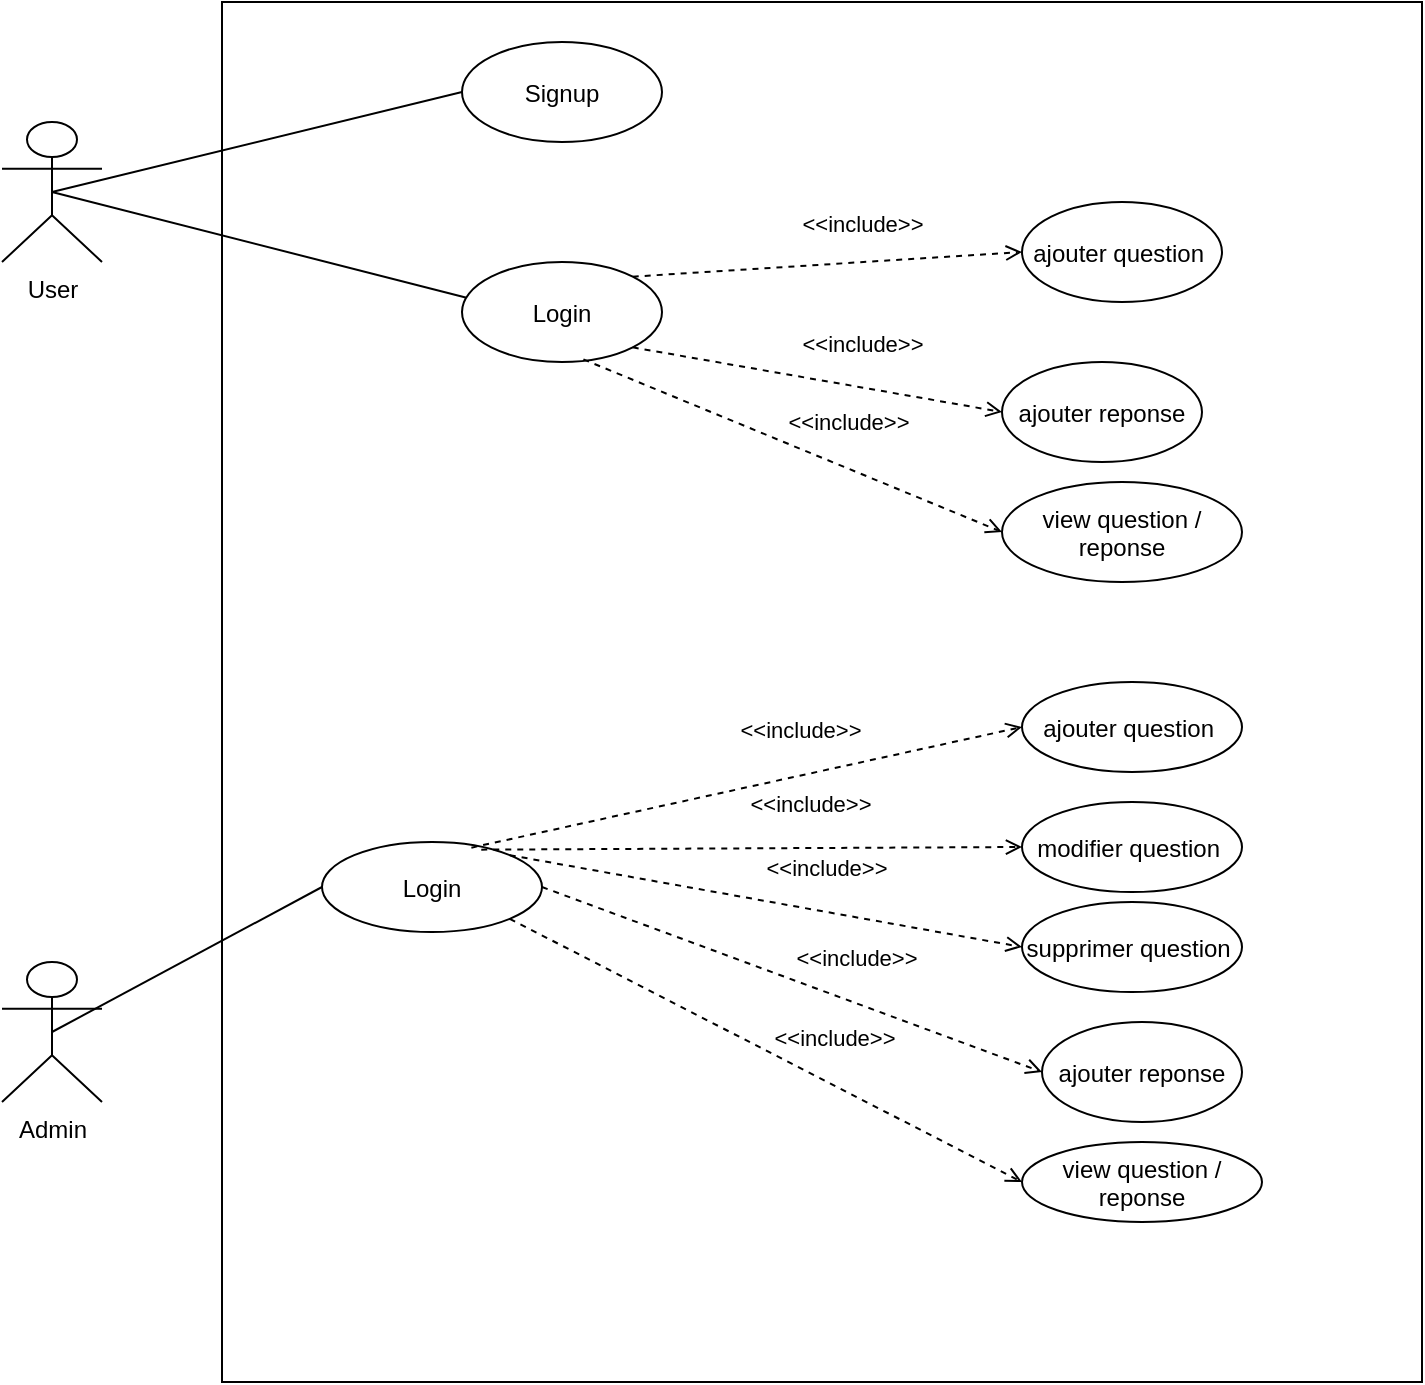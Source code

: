<mxfile>
    <diagram id="DA4fEaD1DXqGDyIW3I19" name="Diagramme de cas d'utilisation ">
        <mxGraphModel dx="1506" dy="881" grid="1" gridSize="10" guides="1" tooltips="1" connect="1" arrows="1" fold="1" page="1" pageScale="1" pageWidth="827" pageHeight="1169" background="#ffffff" math="0" shadow="0">
            <root>
                <mxCell id="0"/>
                <mxCell id="1" parent="0"/>
                <mxCell id="2" value="" style="whiteSpace=wrap;html=1;fillColor=#FFFFFF;strokeColor=#000000;" parent="1" vertex="1">
                    <mxGeometry x="180" y="50" width="600" height="690" as="geometry"/>
                </mxCell>
                <mxCell id="3" value="&lt;font color=&quot;#000000&quot;&gt;Admin&lt;/font&gt;" style="shape=umlActor;verticalLabelPosition=bottom;verticalAlign=top;html=1;outlineConnect=0;strokeColor=#000000;fillColor=#FFFFFF;" parent="1" vertex="1">
                    <mxGeometry x="70" y="530" width="50" height="70" as="geometry"/>
                </mxCell>
                <mxCell id="4" value="&lt;font color=&quot;#000000&quot;&gt;User&lt;/font&gt;" style="shape=umlActor;verticalLabelPosition=bottom;verticalAlign=top;html=1;outlineConnect=0;strokeColor=#000000;fillColor=#FFFFFF;" parent="1" vertex="1">
                    <mxGeometry x="70" y="110" width="50" height="70" as="geometry"/>
                </mxCell>
                <mxCell id="12" value="Login" style="ellipse;strokeColor=#000000;fillColor=#FFFFFF;fontColor=#000000;" parent="1" vertex="1">
                    <mxGeometry x="230" y="470" width="110" height="45" as="geometry"/>
                </mxCell>
                <mxCell id="15" value="" style="endArrow=none;html=1;fontColor=#000000;strokeColor=#000000;exitX=0.5;exitY=0.5;exitDx=0;exitDy=0;exitPerimeter=0;entryX=0;entryY=0.5;entryDx=0;entryDy=0;" parent="1" source="3" target="12" edge="1">
                    <mxGeometry width="50" height="50" relative="1" as="geometry">
                        <mxPoint x="105" y="575" as="sourcePoint"/>
                        <mxPoint x="250" y="490" as="targetPoint"/>
                    </mxGeometry>
                </mxCell>
                <mxCell id="16" value="" style="endArrow=none;html=1;fontColor=#000000;strokeColor=#000000;exitX=0.5;exitY=0.5;exitDx=0;exitDy=0;exitPerimeter=0;entryX=0;entryY=0.5;entryDx=0;entryDy=0;" parent="1" source="4" target="28" edge="1">
                    <mxGeometry width="50" height="50" relative="1" as="geometry">
                        <mxPoint x="115" y="585" as="sourcePoint"/>
                        <mxPoint x="240" y="82.5" as="targetPoint"/>
                    </mxGeometry>
                </mxCell>
                <mxCell id="17" value="" style="endArrow=none;html=1;fontColor=#000000;strokeColor=#000000;exitX=0.5;exitY=0.5;exitDx=0;exitDy=0;exitPerimeter=0;entryX=0.023;entryY=0.357;entryDx=0;entryDy=0;entryPerimeter=0;" parent="1" source="4" target="29" edge="1">
                    <mxGeometry width="50" height="50" relative="1" as="geometry">
                        <mxPoint x="125" y="595" as="sourcePoint"/>
                        <mxPoint x="300" y="180" as="targetPoint"/>
                    </mxGeometry>
                </mxCell>
                <mxCell id="21" value="ajouter question " style="ellipse;strokeColor=#000000;fillColor=#FFFFFF;fontColor=#000000;" parent="1" vertex="1">
                    <mxGeometry x="580" y="150" width="100" height="50" as="geometry"/>
                </mxCell>
                <mxCell id="22" value="&amp;lt;&amp;lt;include&amp;gt;&amp;gt;" style="html=1;verticalAlign=bottom;labelBackgroundColor=none;endArrow=open;endFill=0;dashed=1;fontColor=#000000;strokeColor=#000000;entryX=0;entryY=0.5;entryDx=0;entryDy=0;exitX=1;exitY=0;exitDx=0;exitDy=0;" parent="1" source="29" target="21" edge="1">
                    <mxGeometry x="0.184" y="10" width="160" relative="1" as="geometry">
                        <mxPoint x="390" y="210" as="sourcePoint"/>
                        <mxPoint x="750" y="190" as="targetPoint"/>
                        <mxPoint as="offset"/>
                    </mxGeometry>
                </mxCell>
                <mxCell id="28" value="Signup" style="ellipse;strokeColor=#000000;fillColor=#FFFFFF;fontColor=#000000;" vertex="1" parent="1">
                    <mxGeometry x="300" y="70" width="100" height="50" as="geometry"/>
                </mxCell>
                <mxCell id="29" value="Login" style="ellipse;strokeColor=#000000;fillColor=#FFFFFF;fontColor=#000000;" vertex="1" parent="1">
                    <mxGeometry x="300" y="180" width="100" height="50" as="geometry"/>
                </mxCell>
                <mxCell id="30" value="view question /&#10;reponse" style="ellipse;strokeColor=#000000;fillColor=#FFFFFF;fontColor=#000000;" vertex="1" parent="1">
                    <mxGeometry x="570" y="290" width="120" height="50" as="geometry"/>
                </mxCell>
                <mxCell id="31" value="ajouter reponse" style="ellipse;strokeColor=#000000;fillColor=#FFFFFF;fontColor=#000000;" vertex="1" parent="1">
                    <mxGeometry x="570" y="230" width="100" height="50" as="geometry"/>
                </mxCell>
                <mxCell id="32" value="&amp;lt;&amp;lt;include&amp;gt;&amp;gt;" style="html=1;verticalAlign=bottom;labelBackgroundColor=none;endArrow=open;endFill=0;dashed=1;fontColor=#000000;strokeColor=#000000;entryX=0;entryY=0.5;entryDx=0;entryDy=0;exitX=1;exitY=1;exitDx=0;exitDy=0;" edge="1" parent="1" source="29" target="31">
                    <mxGeometry x="0.218" y="13" width="160" relative="1" as="geometry">
                        <mxPoint x="580" y="195" as="sourcePoint"/>
                        <mxPoint x="410" y="215" as="targetPoint"/>
                        <mxPoint as="offset"/>
                    </mxGeometry>
                </mxCell>
                <mxCell id="33" value="&amp;lt;&amp;lt;include&amp;gt;&amp;gt;" style="html=1;verticalAlign=bottom;labelBackgroundColor=none;endArrow=open;endFill=0;dashed=1;fontColor=#000000;strokeColor=#000000;entryX=0;entryY=0.5;entryDx=0;entryDy=0;exitX=0.607;exitY=0.974;exitDx=0;exitDy=0;exitPerimeter=0;" edge="1" parent="1" source="29" target="30">
                    <mxGeometry x="0.218" y="13" width="160" relative="1" as="geometry">
                        <mxPoint x="395.355" y="232.678" as="sourcePoint"/>
                        <mxPoint x="580" y="265" as="targetPoint"/>
                        <mxPoint as="offset"/>
                    </mxGeometry>
                </mxCell>
                <mxCell id="34" value="ajouter question " style="ellipse;strokeColor=#000000;fillColor=#FFFFFF;fontColor=#000000;" vertex="1" parent="1">
                    <mxGeometry x="580" y="390" width="110" height="45" as="geometry"/>
                </mxCell>
                <mxCell id="35" value="ajouter reponse" style="ellipse;strokeColor=#000000;fillColor=#FFFFFF;fontColor=#000000;" vertex="1" parent="1">
                    <mxGeometry x="590" y="560" width="100" height="50" as="geometry"/>
                </mxCell>
                <mxCell id="36" value="modifier question " style="ellipse;strokeColor=#000000;fillColor=#FFFFFF;fontColor=#000000;" vertex="1" parent="1">
                    <mxGeometry x="580" y="450" width="110" height="45" as="geometry"/>
                </mxCell>
                <mxCell id="38" value="supprimer question " style="ellipse;strokeColor=#000000;fillColor=#FFFFFF;fontColor=#000000;" vertex="1" parent="1">
                    <mxGeometry x="580" y="500" width="110" height="45" as="geometry"/>
                </mxCell>
                <mxCell id="40" value="view question /&#10;reponse" style="ellipse;strokeColor=#000000;fillColor=#FFFFFF;fontColor=#000000;" vertex="1" parent="1">
                    <mxGeometry x="580" y="620" width="120" height="40" as="geometry"/>
                </mxCell>
                <mxCell id="41" value="&amp;lt;&amp;lt;include&amp;gt;&amp;gt;" style="html=1;verticalAlign=bottom;labelBackgroundColor=none;endArrow=open;endFill=0;dashed=1;fontColor=#000000;strokeColor=#000000;entryX=0;entryY=0.5;entryDx=0;entryDy=0;exitX=1;exitY=1;exitDx=0;exitDy=0;" edge="1" parent="1" source="12" target="40">
                    <mxGeometry x="0.218" y="13" width="160" relative="1" as="geometry">
                        <mxPoint x="370.7" y="238.7" as="sourcePoint"/>
                        <mxPoint x="580" y="325" as="targetPoint"/>
                        <mxPoint as="offset"/>
                    </mxGeometry>
                </mxCell>
                <mxCell id="42" value="&amp;lt;&amp;lt;include&amp;gt;&amp;gt;" style="html=1;verticalAlign=bottom;labelBackgroundColor=none;endArrow=open;endFill=0;dashed=1;fontColor=#000000;strokeColor=#000000;entryX=0;entryY=0.5;entryDx=0;entryDy=0;exitX=1;exitY=0.5;exitDx=0;exitDy=0;" edge="1" parent="1" source="12" target="35">
                    <mxGeometry x="0.218" y="13" width="160" relative="1" as="geometry">
                        <mxPoint x="380.7" y="248.7" as="sourcePoint"/>
                        <mxPoint x="590" y="335" as="targetPoint"/>
                        <mxPoint as="offset"/>
                    </mxGeometry>
                </mxCell>
                <mxCell id="43" value="&amp;lt;&amp;lt;include&amp;gt;&amp;gt;" style="html=1;verticalAlign=bottom;labelBackgroundColor=none;endArrow=open;endFill=0;dashed=1;fontColor=#000000;strokeColor=#000000;entryX=0;entryY=0.5;entryDx=0;entryDy=0;exitX=1;exitY=0;exitDx=0;exitDy=0;" edge="1" parent="1" source="12" target="38">
                    <mxGeometry x="0.218" y="13" width="160" relative="1" as="geometry">
                        <mxPoint x="390.7" y="258.7" as="sourcePoint"/>
                        <mxPoint x="600" y="345" as="targetPoint"/>
                        <mxPoint as="offset"/>
                    </mxGeometry>
                </mxCell>
                <mxCell id="44" value="&amp;lt;&amp;lt;include&amp;gt;&amp;gt;" style="html=1;verticalAlign=bottom;labelBackgroundColor=none;endArrow=open;endFill=0;dashed=1;fontColor=#000000;strokeColor=#000000;entryX=0;entryY=0.5;entryDx=0;entryDy=0;exitX=0.724;exitY=0.085;exitDx=0;exitDy=0;exitPerimeter=0;" edge="1" parent="1" source="12" target="36">
                    <mxGeometry x="0.218" y="13" width="160" relative="1" as="geometry">
                        <mxPoint x="400.7" y="268.7" as="sourcePoint"/>
                        <mxPoint x="610" y="355" as="targetPoint"/>
                        <mxPoint as="offset"/>
                    </mxGeometry>
                </mxCell>
                <mxCell id="45" value="&amp;lt;&amp;lt;include&amp;gt;&amp;gt;" style="html=1;verticalAlign=bottom;labelBackgroundColor=none;endArrow=open;endFill=0;dashed=1;fontColor=#000000;strokeColor=#000000;entryX=0;entryY=0.5;entryDx=0;entryDy=0;exitX=0.679;exitY=0.063;exitDx=0;exitDy=0;exitPerimeter=0;" edge="1" parent="1" source="12" target="34">
                    <mxGeometry x="0.218" y="13" width="160" relative="1" as="geometry">
                        <mxPoint x="410.7" y="278.7" as="sourcePoint"/>
                        <mxPoint x="620" y="365" as="targetPoint"/>
                        <mxPoint as="offset"/>
                    </mxGeometry>
                </mxCell>
            </root>
        </mxGraphModel>
    </diagram>
    <diagram id="oK0NuCqAFgsGQXodvG63" name="Diagramme de classe">
        <mxGraphModel dx="1054" dy="617" grid="1" gridSize="10" guides="1" tooltips="1" connect="1" arrows="1" fold="1" page="1" pageScale="1" pageWidth="827" pageHeight="1169" background="#ffffff" math="0" shadow="0">
            <root>
                <mxCell id="15K0AkFRQK_EnE4IyGxG-0"/>
                <mxCell id="15K0AkFRQK_EnE4IyGxG-1" parent="15K0AkFRQK_EnE4IyGxG-0"/>
                <mxCell id="dDj5ZoKs9ZzX-U17bR73-5" value="users / Admin" style="swimlane;fontStyle=0;childLayout=stackLayout;horizontal=1;startSize=26;horizontalStack=0;resizeParent=1;resizeParentMax=0;resizeLast=0;collapsible=1;marginBottom=0;strokeColor=#000000;labelBackgroundColor=none;fontColor=#FFFFFF;" vertex="1" parent="15K0AkFRQK_EnE4IyGxG-1">
                    <mxGeometry x="70" y="360" width="140" height="156" as="geometry"/>
                </mxCell>
                <mxCell id="dDj5ZoKs9ZzX-U17bR73-6" value="id" style="text;strokeColor=none;fillColor=none;align=left;verticalAlign=top;spacingLeft=4;spacingRight=4;overflow=hidden;rotatable=0;points=[[0,0.5],[1,0.5]];portConstraint=eastwest;fontColor=#000000;" vertex="1" parent="dDj5ZoKs9ZzX-U17bR73-5">
                    <mxGeometry y="26" width="140" height="26" as="geometry"/>
                </mxCell>
                <mxCell id="dDj5ZoKs9ZzX-U17bR73-7" value="name" style="text;strokeColor=none;fillColor=none;align=left;verticalAlign=top;spacingLeft=4;spacingRight=4;overflow=hidden;rotatable=0;points=[[0,0.5],[1,0.5]];portConstraint=eastwest;fontColor=#000000;" vertex="1" parent="dDj5ZoKs9ZzX-U17bR73-5">
                    <mxGeometry y="52" width="140" height="26" as="geometry"/>
                </mxCell>
                <mxCell id="dDj5ZoKs9ZzX-U17bR73-8" value="email" style="text;strokeColor=none;fillColor=none;align=left;verticalAlign=top;spacingLeft=4;spacingRight=4;overflow=hidden;rotatable=0;points=[[0,0.5],[1,0.5]];portConstraint=eastwest;fontColor=#000000;" vertex="1" parent="dDj5ZoKs9ZzX-U17bR73-5">
                    <mxGeometry y="78" width="140" height="26" as="geometry"/>
                </mxCell>
                <mxCell id="dDj5ZoKs9ZzX-U17bR73-10" value="role" style="text;strokeColor=none;fillColor=none;align=left;verticalAlign=top;spacingLeft=4;spacingRight=4;overflow=hidden;rotatable=0;points=[[0,0.5],[1,0.5]];portConstraint=eastwest;fontColor=#000000;" vertex="1" parent="dDj5ZoKs9ZzX-U17bR73-5">
                    <mxGeometry y="104" width="140" height="26" as="geometry"/>
                </mxCell>
                <mxCell id="dDj5ZoKs9ZzX-U17bR73-12" value="password" style="text;strokeColor=none;fillColor=none;align=left;verticalAlign=top;spacingLeft=4;spacingRight=4;overflow=hidden;rotatable=0;points=[[0,0.5],[1,0.5]];portConstraint=eastwest;fontColor=#000000;" vertex="1" parent="dDj5ZoKs9ZzX-U17bR73-5">
                    <mxGeometry y="130" width="140" height="26" as="geometry"/>
                </mxCell>
                <mxCell id="dDj5ZoKs9ZzX-U17bR73-14" value="questions" style="swimlane;fontStyle=0;childLayout=stackLayout;horizontal=1;startSize=26;horizontalStack=0;resizeParent=1;resizeParentMax=0;resizeLast=0;collapsible=1;marginBottom=0;strokeColor=#000000;labelBackgroundColor=none;fontColor=#FFFFFF;" vertex="1" parent="15K0AkFRQK_EnE4IyGxG-1">
                    <mxGeometry x="490" y="210" width="140" height="130" as="geometry"/>
                </mxCell>
                <mxCell id="dDj5ZoKs9ZzX-U17bR73-15" value="id" style="text;strokeColor=none;fillColor=none;align=left;verticalAlign=top;spacingLeft=4;spacingRight=4;overflow=hidden;rotatable=0;points=[[0,0.5],[1,0.5]];portConstraint=eastwest;fontColor=#000000;" vertex="1" parent="dDj5ZoKs9ZzX-U17bR73-14">
                    <mxGeometry y="26" width="140" height="26" as="geometry"/>
                </mxCell>
                <mxCell id="dDj5ZoKs9ZzX-U17bR73-16" value="tiitle" style="text;strokeColor=none;fillColor=none;align=left;verticalAlign=top;spacingLeft=4;spacingRight=4;overflow=hidden;rotatable=0;points=[[0,0.5],[1,0.5]];portConstraint=eastwest;fontColor=#000000;" vertex="1" parent="dDj5ZoKs9ZzX-U17bR73-14">
                    <mxGeometry y="52" width="140" height="26" as="geometry"/>
                </mxCell>
                <mxCell id="dDj5ZoKs9ZzX-U17bR73-17" value="description" style="text;strokeColor=none;fillColor=none;align=left;verticalAlign=top;spacingLeft=4;spacingRight=4;overflow=hidden;rotatable=0;points=[[0,0.5],[1,0.5]];portConstraint=eastwest;fontColor=#000000;" vertex="1" parent="dDj5ZoKs9ZzX-U17bR73-14">
                    <mxGeometry y="78" width="140" height="26" as="geometry"/>
                </mxCell>
                <mxCell id="dDj5ZoKs9ZzX-U17bR73-18" value="user_id" style="text;strokeColor=none;fillColor=none;align=left;verticalAlign=top;spacingLeft=4;spacingRight=4;overflow=hidden;rotatable=0;points=[[0,0.5],[1,0.5]];portConstraint=eastwest;fontColor=#000000;" vertex="1" parent="dDj5ZoKs9ZzX-U17bR73-14">
                    <mxGeometry y="104" width="140" height="26" as="geometry"/>
                </mxCell>
                <mxCell id="dDj5ZoKs9ZzX-U17bR73-30" value="reponses" style="swimlane;fontStyle=0;childLayout=stackLayout;horizontal=1;startSize=26;horizontalStack=0;resizeParent=1;resizeParentMax=0;resizeLast=0;collapsible=1;marginBottom=0;strokeColor=#000000;labelBackgroundColor=none;fontColor=#FFFFFF;" vertex="1" parent="15K0AkFRQK_EnE4IyGxG-1">
                    <mxGeometry x="460" y="450" width="140" height="130" as="geometry"/>
                </mxCell>
                <mxCell id="dDj5ZoKs9ZzX-U17bR73-31" value="id" style="text;strokeColor=none;fillColor=none;align=left;verticalAlign=top;spacingLeft=4;spacingRight=4;overflow=hidden;rotatable=0;points=[[0,0.5],[1,0.5]];portConstraint=eastwest;fontColor=#000000;" vertex="1" parent="dDj5ZoKs9ZzX-U17bR73-30">
                    <mxGeometry y="26" width="140" height="26" as="geometry"/>
                </mxCell>
                <mxCell id="dDj5ZoKs9ZzX-U17bR73-32" value="commentaire" style="text;strokeColor=none;fillColor=none;align=left;verticalAlign=top;spacingLeft=4;spacingRight=4;overflow=hidden;rotatable=0;points=[[0,0.5],[1,0.5]];portConstraint=eastwest;fontColor=#000000;" vertex="1" parent="dDj5ZoKs9ZzX-U17bR73-30">
                    <mxGeometry y="52" width="140" height="26" as="geometry"/>
                </mxCell>
                <mxCell id="dDj5ZoKs9ZzX-U17bR73-33" value="user_id" style="text;strokeColor=none;fillColor=none;align=left;verticalAlign=top;spacingLeft=4;spacingRight=4;overflow=hidden;rotatable=0;points=[[0,0.5],[1,0.5]];portConstraint=eastwest;fontColor=#000000;" vertex="1" parent="dDj5ZoKs9ZzX-U17bR73-30">
                    <mxGeometry y="78" width="140" height="26" as="geometry"/>
                </mxCell>
                <mxCell id="dDj5ZoKs9ZzX-U17bR73-34" value="question_id" style="text;strokeColor=none;fillColor=none;align=left;verticalAlign=top;spacingLeft=4;spacingRight=4;overflow=hidden;rotatable=0;points=[[0,0.5],[1,0.5]];portConstraint=eastwest;fontColor=#000000;" vertex="1" parent="dDj5ZoKs9ZzX-U17bR73-30">
                    <mxGeometry y="104" width="140" height="26" as="geometry"/>
                </mxCell>
                <mxCell id="dDj5ZoKs9ZzX-U17bR73-38" style="edgeStyle=orthogonalEdgeStyle;rounded=0;orthogonalLoop=1;jettySize=auto;html=1;entryX=0;entryY=0.5;entryDx=0;entryDy=0;fontColor=#FFFFFF;strokeColor=#000000;" edge="1" parent="15K0AkFRQK_EnE4IyGxG-1" source="dDj5ZoKs9ZzX-U17bR73-7" target="dDj5ZoKs9ZzX-U17bR73-14">
                    <mxGeometry relative="1" as="geometry">
                        <Array as="points">
                            <mxPoint x="340" y="425"/>
                            <mxPoint x="340" y="275"/>
                        </Array>
                    </mxGeometry>
                </mxCell>
                <mxCell id="dDj5ZoKs9ZzX-U17bR73-39" style="edgeStyle=orthogonalEdgeStyle;rounded=0;orthogonalLoop=1;jettySize=auto;html=1;exitX=1;exitY=0.5;exitDx=0;exitDy=0;entryX=1;entryY=0.5;entryDx=0;entryDy=0;fontColor=#FFFFFF;strokeColor=#000000;" edge="1" parent="15K0AkFRQK_EnE4IyGxG-1" source="dDj5ZoKs9ZzX-U17bR73-16" target="dDj5ZoKs9ZzX-U17bR73-33">
                    <mxGeometry relative="1" as="geometry">
                        <Array as="points">
                            <mxPoint x="750" y="275"/>
                            <mxPoint x="750" y="541"/>
                        </Array>
                    </mxGeometry>
                </mxCell>
                <mxCell id="dDj5ZoKs9ZzX-U17bR73-40" style="edgeStyle=orthogonalEdgeStyle;rounded=0;orthogonalLoop=1;jettySize=auto;html=1;entryX=0;entryY=0.5;entryDx=0;entryDy=0;fontColor=#FFFFFF;strokeColor=#000000;exitX=0.5;exitY=1;exitDx=0;exitDy=0;" edge="1" parent="15K0AkFRQK_EnE4IyGxG-1" source="dDj5ZoKs9ZzX-U17bR73-5" target="dDj5ZoKs9ZzX-U17bR73-34">
                    <mxGeometry relative="1" as="geometry">
                        <mxPoint x="140" y="510" as="sourcePoint"/>
                        <Array as="points">
                            <mxPoint x="140" y="567"/>
                        </Array>
                    </mxGeometry>
                </mxCell>
                <mxCell id="dDj5ZoKs9ZzX-U17bR73-41" value="&lt;font color=&quot;#000000&quot;&gt;1...*&lt;/font&gt;" style="text;html=1;strokeColor=none;fillColor=none;align=center;verticalAlign=middle;whiteSpace=wrap;rounded=0;labelBackgroundColor=none;fontColor=#FFFFFF;" vertex="1" parent="15K0AkFRQK_EnE4IyGxG-1">
                    <mxGeometry x="220" y="400" width="40" height="20" as="geometry"/>
                </mxCell>
                <mxCell id="dDj5ZoKs9ZzX-U17bR73-42" value="&lt;font color=&quot;#000000&quot;&gt;1...*&lt;/font&gt;" style="text;html=1;strokeColor=none;fillColor=none;align=center;verticalAlign=middle;whiteSpace=wrap;rounded=0;labelBackgroundColor=none;fontColor=#FFFFFF;" vertex="1" parent="15K0AkFRQK_EnE4IyGxG-1">
                    <mxGeometry x="150" y="540" width="40" height="20" as="geometry"/>
                </mxCell>
                <mxCell id="dDj5ZoKs9ZzX-U17bR73-43" value="&lt;font color=&quot;#000000&quot;&gt;1...1&lt;/font&gt;" style="text;html=1;strokeColor=none;fillColor=none;align=center;verticalAlign=middle;whiteSpace=wrap;rounded=0;labelBackgroundColor=none;fontColor=#FFFFFF;" vertex="1" parent="15K0AkFRQK_EnE4IyGxG-1">
                    <mxGeometry x="640" y="250" width="40" height="20" as="geometry"/>
                </mxCell>
                <mxCell id="dDj5ZoKs9ZzX-U17bR73-44" value="&lt;font color=&quot;#000000&quot;&gt;1...*&lt;/font&gt;" style="text;html=1;strokeColor=none;fillColor=none;align=center;verticalAlign=middle;whiteSpace=wrap;rounded=0;labelBackgroundColor=none;fontColor=#FFFFFF;" vertex="1" parent="15K0AkFRQK_EnE4IyGxG-1">
                    <mxGeometry x="620" y="516" width="40" height="20" as="geometry"/>
                </mxCell>
                <mxCell id="dDj5ZoKs9ZzX-U17bR73-45" value="&lt;font color=&quot;#000000&quot;&gt;1...*&lt;/font&gt;" style="text;html=1;strokeColor=none;fillColor=none;align=center;verticalAlign=middle;whiteSpace=wrap;rounded=0;labelBackgroundColor=none;fontColor=#FFFFFF;" vertex="1" parent="15K0AkFRQK_EnE4IyGxG-1">
                    <mxGeometry x="400" y="540" width="40" height="20" as="geometry"/>
                </mxCell>
            </root>
        </mxGraphModel>
    </diagram>
    <diagram id="HzRugjEX5-6MhG8JVzrl" name="Diagramme de sequence login ">
        <mxGraphModel dx="1240" dy="726" grid="1" gridSize="10" guides="1" tooltips="1" connect="1" arrows="1" fold="1" page="1" pageScale="1" pageWidth="827" pageHeight="1169" background="#ffffff" math="0" shadow="0">
            <root>
                <mxCell id="96PJFJzLIMMXAOCEeX2x-0"/>
                <mxCell id="96PJFJzLIMMXAOCEeX2x-1" parent="96PJFJzLIMMXAOCEeX2x-0"/>
                <mxCell id="96PJFJzLIMMXAOCEeX2x-3" value="&lt;font style=&quot;font-size: 12px&quot;&gt;BD&lt;/font&gt;" style="shape=umlLifeline;perimeter=lifelinePerimeter;whiteSpace=wrap;html=1;container=1;collapsible=0;recursiveResize=0;outlineConnect=0;labelBackgroundColor=none;strokeColor=#000000;strokeWidth=2;fillColor=#FFFFFF;gradientColor=none;fontSize=6;fontColor=#000000;" vertex="1" parent="96PJFJzLIMMXAOCEeX2x-1">
                    <mxGeometry x="645" y="180" width="100" height="440" as="geometry"/>
                </mxCell>
                <mxCell id="96PJFJzLIMMXAOCEeX2x-4" value="" style="html=1;points=[];perimeter=orthogonalPerimeter;fillColor=#808080;" vertex="1" parent="96PJFJzLIMMXAOCEeX2x-3">
                    <mxGeometry x="45" y="110" width="10" height="230" as="geometry"/>
                </mxCell>
                <mxCell id="96PJFJzLIMMXAOCEeX2x-5" value="&lt;font style=&quot;font-size: 11px&quot;&gt;APPLICATION&lt;/font&gt;" style="shape=umlLifeline;perimeter=lifelinePerimeter;whiteSpace=wrap;html=1;container=1;collapsible=0;recursiveResize=0;outlineConnect=0;labelBackgroundColor=none;strokeColor=#000000;strokeWidth=2;fillColor=#FFFFFF;gradientColor=none;fontSize=6;fontColor=#000000;" vertex="1" parent="96PJFJzLIMMXAOCEeX2x-1">
                    <mxGeometry x="325" y="180" width="100" height="440" as="geometry"/>
                </mxCell>
                <mxCell id="96PJFJzLIMMXAOCEeX2x-6" value="" style="html=1;points=[];perimeter=orthogonalPerimeter;" vertex="1" parent="96PJFJzLIMMXAOCEeX2x-5">
                    <mxGeometry x="45" y="80" width="10" height="70" as="geometry"/>
                </mxCell>
                <mxCell id="96PJFJzLIMMXAOCEeX2x-7" value="" style="html=1;points=[];perimeter=orthogonalPerimeter;" vertex="1" parent="96PJFJzLIMMXAOCEeX2x-5">
                    <mxGeometry x="45" y="165" width="10" height="195" as="geometry"/>
                </mxCell>
                <mxCell id="96PJFJzLIMMXAOCEeX2x-8" value="User / Admin" style="shape=umlActor;verticalLabelPosition=bottom;verticalAlign=top;html=1;labelBackgroundColor=none;strokeColor=#000000;strokeWidth=2;fillColor=#FFFFFF;gradientColor=none;fontSize=11;fontColor=#000000;" vertex="1" parent="96PJFJzLIMMXAOCEeX2x-1">
                    <mxGeometry x="80" y="160" width="30" height="60" as="geometry"/>
                </mxCell>
                <mxCell id="96PJFJzLIMMXAOCEeX2x-9" value="" style="html=1;points=[];perimeter=orthogonalPerimeter;" vertex="1" parent="96PJFJzLIMMXAOCEeX2x-1">
                    <mxGeometry x="90" y="260" width="10" height="360" as="geometry"/>
                </mxCell>
                <mxCell id="96PJFJzLIMMXAOCEeX2x-10" value="Démarer l'application&amp;nbsp;" style="html=1;verticalAlign=bottom;labelBackgroundColor=none;endArrow=block;endFill=1;endSize=6;align=left;strokeColor=#000000;fontSize=11;fontColor=#000000;" edge="1" parent="96PJFJzLIMMXAOCEeX2x-1" target="96PJFJzLIMMXAOCEeX2x-5">
                    <mxGeometry x="-0.375" relative="1" as="geometry">
                        <mxPoint x="100" y="270" as="sourcePoint"/>
                        <mxPoint x="280" y="270" as="targetPoint"/>
                        <mxPoint as="offset"/>
                    </mxGeometry>
                </mxCell>
                <mxCell id="96PJFJzLIMMXAOCEeX2x-11" value="Afficher le formulaire d'authentification" style="html=1;verticalAlign=bottom;labelBackgroundColor=none;endArrow=block;endFill=1;endSize=6;align=left;strokeColor=#000000;fontSize=11;fontColor=#000000;" edge="1" parent="96PJFJzLIMMXAOCEeX2x-1">
                    <mxGeometry x="-0.671" relative="1" as="geometry">
                        <mxPoint x="100" y="300" as="sourcePoint"/>
                        <mxPoint x="374" y="300" as="targetPoint"/>
                        <mxPoint as="offset"/>
                    </mxGeometry>
                </mxCell>
                <mxCell id="96PJFJzLIMMXAOCEeX2x-12" value="Vérifier&amp;nbsp; Login" style="html=1;verticalAlign=bottom;labelBackgroundColor=none;endArrow=block;endFill=1;endSize=6;align=left;strokeColor=#000000;fontSize=11;fontColor=#000000;" edge="1" parent="96PJFJzLIMMXAOCEeX2x-1" source="96PJFJzLIMMXAOCEeX2x-5">
                    <mxGeometry x="-0.123" relative="1" as="geometry">
                        <mxPoint x="405" y="320" as="sourcePoint"/>
                        <mxPoint x="689" y="320" as="targetPoint"/>
                        <mxPoint as="offset"/>
                    </mxGeometry>
                </mxCell>
                <mxCell id="96PJFJzLIMMXAOCEeX2x-13" value="Rechercher" style="html=1;verticalAlign=bottom;labelBackgroundColor=none;endArrow=block;endFill=1;endSize=6;align=left;strokeColor=#000000;fontSize=11;fontColor=#000000;exitX=1.078;exitY=0.136;exitDx=0;exitDy=0;exitPerimeter=0;" edge="1" parent="96PJFJzLIMMXAOCEeX2x-1">
                    <mxGeometry x="0.188" y="-10" relative="1" as="geometry">
                        <mxPoint x="700.78" y="315.88" as="sourcePoint"/>
                        <mxPoint x="705" y="335" as="targetPoint"/>
                        <mxPoint x="10" y="10" as="offset"/>
                        <Array as="points">
                            <mxPoint x="755" y="316"/>
                            <mxPoint x="755" y="325"/>
                            <mxPoint x="755" y="335"/>
                        </Array>
                    </mxGeometry>
                </mxCell>
                <mxCell id="96PJFJzLIMMXAOCEeX2x-14" value="Non trouver" style="html=1;verticalAlign=bottom;labelBackgroundColor=none;endArrow=block;endFill=1;endSize=6;align=left;strokeColor=#000000;fontSize=11;fontColor=#000000;" edge="1" parent="96PJFJzLIMMXAOCEeX2x-1">
                    <mxGeometry x="0.067" relative="1" as="geometry">
                        <mxPoint x="685" y="379.41" as="sourcePoint"/>
                        <mxPoint x="385" y="379.41" as="targetPoint"/>
                        <mxPoint as="offset"/>
                    </mxGeometry>
                </mxCell>
                <mxCell id="96PJFJzLIMMXAOCEeX2x-15" value="" style="rounded=0;whiteSpace=wrap;html=1;fillColor=none;strokeWidth=2;strokeColor=#000000;" vertex="1" parent="96PJFJzLIMMXAOCEeX2x-1">
                    <mxGeometry x="10" y="360" width="730" height="150" as="geometry"/>
                </mxCell>
                <mxCell id="96PJFJzLIMMXAOCEeX2x-16" value="trouver" style="html=1;verticalAlign=bottom;labelBackgroundColor=none;endArrow=block;endFill=1;endSize=6;align=left;strokeColor=#000000;fontSize=11;fontColor=#000000;" edge="1" parent="96PJFJzLIMMXAOCEeX2x-1">
                    <mxGeometry x="0.067" relative="1" as="geometry">
                        <mxPoint x="685" y="443.0" as="sourcePoint"/>
                        <mxPoint x="385" y="443.0" as="targetPoint"/>
                        <mxPoint as="offset"/>
                    </mxGeometry>
                </mxCell>
                <mxCell id="96PJFJzLIMMXAOCEeX2x-17" value="Afficher message d'erreur" style="html=1;verticalAlign=bottom;labelBackgroundColor=none;endArrow=block;endFill=1;endSize=6;align=left;strokeColor=#000000;fontSize=11;fontColor=#000000;dashed=1;" edge="1" parent="96PJFJzLIMMXAOCEeX2x-1">
                    <mxGeometry x="0.358" relative="1" as="geometry">
                        <mxPoint x="365" y="400" as="sourcePoint"/>
                        <mxPoint x="100.0" y="400.41" as="targetPoint"/>
                        <mxPoint as="offset"/>
                    </mxGeometry>
                </mxCell>
                <mxCell id="96PJFJzLIMMXAOCEeX2x-18" value="Afficher le menu" style="html=1;verticalAlign=bottom;labelBackgroundColor=none;endArrow=block;endFill=1;endSize=6;align=left;strokeColor=#000000;fontSize=11;fontColor=#000000;dashed=1;" edge="1" parent="96PJFJzLIMMXAOCEeX2x-1">
                    <mxGeometry x="0.358" relative="1" as="geometry">
                        <mxPoint x="365.0" y="470" as="sourcePoint"/>
                        <mxPoint x="100.0" y="470.41" as="targetPoint"/>
                        <mxPoint as="offset"/>
                    </mxGeometry>
                </mxCell>
                <mxCell id="96PJFJzLIMMXAOCEeX2x-19" value="&lt;font color=&quot;#0a0a0a&quot;&gt;ALT&lt;/font&gt;" style="text;html=1;align=center;verticalAlign=middle;resizable=0;points=[];autosize=1;strokeColor=#000000;" vertex="1" parent="96PJFJzLIMMXAOCEeX2x-1">
                    <mxGeometry x="15" y="368" width="40" height="20" as="geometry"/>
                </mxCell>
                <mxCell id="96PJFJzLIMMXAOCEeX2x-20" value="" style="html=1;verticalAlign=bottom;labelBackgroundColor=none;endArrow=none;endFill=0;endSize=6;align=left;strokeColor=#000000;fontSize=11;fontColor=#000000;dashed=1;" edge="1" parent="96PJFJzLIMMXAOCEeX2x-1">
                    <mxGeometry x="0.358" relative="1" as="geometry">
                        <mxPoint x="735" y="419" as="sourcePoint"/>
                        <mxPoint x="15" y="419" as="targetPoint"/>
                        <mxPoint as="offset"/>
                    </mxGeometry>
                </mxCell>
            </root>
        </mxGraphModel>
    </diagram>
    <diagram id="Ovzo4HLPBfqQKDJqiEXa" name="Diagramme sequence ajouter question ">
        <mxGraphModel dx="2108" dy="1234" grid="1" gridSize="10" guides="1" tooltips="1" connect="1" arrows="1" fold="1" page="1" pageScale="1" pageWidth="827" pageHeight="1169" background="#ffffff" math="0" shadow="0">
            <root>
                <mxCell id="RnoUbXc6ReTHqdtBMUeX-0"/>
                <mxCell id="RnoUbXc6ReTHqdtBMUeX-1" parent="RnoUbXc6ReTHqdtBMUeX-0"/>
                <mxCell id="RnoUbXc6ReTHqdtBMUeX-2" value="&lt;font style=&quot;font-size: 11px&quot;&gt;APPLICATION&lt;/font&gt;" style="shape=umlLifeline;perimeter=lifelinePerimeter;whiteSpace=wrap;html=1;container=1;collapsible=0;recursiveResize=0;outlineConnect=0;labelBackgroundColor=none;strokeColor=#000000;strokeWidth=2;fillColor=#FFFFFF;gradientColor=none;fontSize=6;fontColor=#000000;" vertex="1" parent="RnoUbXc6ReTHqdtBMUeX-1">
                    <mxGeometry x="435" y="60" width="100" height="980" as="geometry"/>
                </mxCell>
                <mxCell id="RnoUbXc6ReTHqdtBMUeX-3" value="" style="html=1;points=[];perimeter=orthogonalPerimeter;" vertex="1" parent="RnoUbXc6ReTHqdtBMUeX-2">
                    <mxGeometry x="45" y="230" width="10" height="70" as="geometry"/>
                </mxCell>
                <mxCell id="RnoUbXc6ReTHqdtBMUeX-4" value="" style="html=1;points=[];perimeter=orthogonalPerimeter;" vertex="1" parent="RnoUbXc6ReTHqdtBMUeX-2">
                    <mxGeometry x="45" y="320" width="10" height="150" as="geometry"/>
                </mxCell>
                <mxCell id="RnoUbXc6ReTHqdtBMUeX-5" value="" style="html=1;points=[];perimeter=orthogonalPerimeter;strokeColor=#000000;strokeWidth=2;fillColor=none;fontColor=#000000;" vertex="1" parent="RnoUbXc6ReTHqdtBMUeX-2">
                    <mxGeometry x="45" y="362.5" width="10" height="25" as="geometry"/>
                </mxCell>
                <mxCell id="RnoUbXc6ReTHqdtBMUeX-6" value="Vérification&amp;nbsp;" style="edgeStyle=orthogonalEdgeStyle;html=1;align=left;spacingLeft=2;endArrow=block;rounded=0;entryX=1;entryY=0;fontColor=#000000;labelBackgroundColor=none;strokeColor=#000000;" edge="1" parent="RnoUbXc6ReTHqdtBMUeX-2" target="RnoUbXc6ReTHqdtBMUeX-5">
                    <mxGeometry relative="1" as="geometry">
                        <mxPoint x="55" y="350" as="sourcePoint"/>
                        <Array as="points">
                            <mxPoint x="75" y="350"/>
                            <mxPoint x="75" y="363"/>
                        </Array>
                    </mxGeometry>
                </mxCell>
                <mxCell id="RnoUbXc6ReTHqdtBMUeX-7" value="" style="html=1;points=[];perimeter=orthogonalPerimeter;" vertex="1" parent="RnoUbXc6ReTHqdtBMUeX-2">
                    <mxGeometry x="45" y="505" width="10" height="105" as="geometry"/>
                </mxCell>
                <mxCell id="RnoUbXc6ReTHqdtBMUeX-8" value="" style="html=1;points=[];perimeter=orthogonalPerimeter;strokeColor=#000000;strokeWidth=2;fillColor=none;fontColor=#000000;" vertex="1" parent="RnoUbXc6ReTHqdtBMUeX-2">
                    <mxGeometry x="45" y="550" width="10" height="25" as="geometry"/>
                </mxCell>
                <mxCell id="RnoUbXc6ReTHqdtBMUeX-9" value="Vérification&amp;nbsp;" style="edgeStyle=orthogonalEdgeStyle;html=1;align=left;spacingLeft=2;endArrow=block;rounded=0;entryX=1;entryY=0;fontColor=#000000;labelBackgroundColor=none;strokeColor=#000000;" edge="1" parent="RnoUbXc6ReTHqdtBMUeX-2" target="RnoUbXc6ReTHqdtBMUeX-8">
                    <mxGeometry relative="1" as="geometry">
                        <mxPoint x="55" y="537.5" as="sourcePoint"/>
                        <Array as="points">
                            <mxPoint x="75" y="537.5"/>
                            <mxPoint x="75" y="550.5"/>
                        </Array>
                    </mxGeometry>
                </mxCell>
                <mxCell id="RnoUbXc6ReTHqdtBMUeX-10" value="User / Admin" style="shape=umlActor;verticalLabelPosition=bottom;verticalAlign=top;html=1;labelBackgroundColor=none;strokeColor=#000000;strokeWidth=2;fillColor=#FFFFFF;gradientColor=none;fontSize=11;fontColor=#000000;" vertex="1" parent="RnoUbXc6ReTHqdtBMUeX-1">
                    <mxGeometry x="190" y="50" width="30" height="60" as="geometry"/>
                </mxCell>
                <mxCell id="RnoUbXc6ReTHqdtBMUeX-11" value="" style="html=1;points=[];perimeter=orthogonalPerimeter;" vertex="1" parent="RnoUbXc6ReTHqdtBMUeX-1">
                    <mxGeometry x="200" y="140" width="10" height="900" as="geometry"/>
                </mxCell>
                <mxCell id="RnoUbXc6ReTHqdtBMUeX-12" value="Demande de formulaire&amp;nbsp; d'ajout question" style="html=1;verticalAlign=bottom;labelBackgroundColor=none;endArrow=block;endFill=1;endSize=6;align=left;strokeColor=#000000;fontSize=11;fontColor=#000000;" edge="1" parent="RnoUbXc6ReTHqdtBMUeX-1" target="RnoUbXc6ReTHqdtBMUeX-2">
                    <mxGeometry x="-0.635" relative="1" as="geometry">
                        <mxPoint x="210" y="310" as="sourcePoint"/>
                        <mxPoint x="390" y="310" as="targetPoint"/>
                        <mxPoint as="offset"/>
                    </mxGeometry>
                </mxCell>
                <mxCell id="RnoUbXc6ReTHqdtBMUeX-13" value="Formulaire&amp;nbsp; d'ajout question" style="html=1;verticalAlign=bottom;labelBackgroundColor=none;endArrow=block;endFill=1;endSize=6;align=left;strokeColor=#000000;fontSize=11;fontColor=#000000;dashed=1;" edge="1" parent="RnoUbXc6ReTHqdtBMUeX-1">
                    <mxGeometry x="0.358" relative="1" as="geometry">
                        <mxPoint x="475.0" y="340" as="sourcePoint"/>
                        <mxPoint x="210.0" y="340.41" as="targetPoint"/>
                        <mxPoint as="offset"/>
                    </mxGeometry>
                </mxCell>
                <mxCell id="RnoUbXc6ReTHqdtBMUeX-14" value="&lt;font style=&quot;font-size: 12px&quot;&gt;BD&lt;/font&gt;" style="shape=umlLifeline;perimeter=lifelinePerimeter;whiteSpace=wrap;html=1;container=1;collapsible=0;recursiveResize=0;outlineConnect=0;labelBackgroundColor=none;strokeColor=#000000;strokeWidth=2;fillColor=#FFFFFF;gradientColor=none;fontSize=6;fontColor=#000000;" vertex="1" parent="RnoUbXc6ReTHqdtBMUeX-1">
                    <mxGeometry x="690" y="60" width="100" height="980" as="geometry"/>
                </mxCell>
                <mxCell id="RnoUbXc6ReTHqdtBMUeX-15" value="" style="html=1;points=[];perimeter=orthogonalPerimeter;" vertex="1" parent="RnoUbXc6ReTHqdtBMUeX-14">
                    <mxGeometry x="45" y="641" width="10" height="105" as="geometry"/>
                </mxCell>
                <mxCell id="RnoUbXc6ReTHqdtBMUeX-16" value="" style="html=1;points=[];perimeter=orthogonalPerimeter;strokeColor=#000000;strokeWidth=2;fillColor=none;fontColor=#000000;" vertex="1" parent="RnoUbXc6ReTHqdtBMUeX-14">
                    <mxGeometry x="45" y="642.5" width="10" height="25" as="geometry"/>
                </mxCell>
                <mxCell id="RnoUbXc6ReTHqdtBMUeX-17" value="Vérification&amp;nbsp; Existence ()" style="edgeStyle=orthogonalEdgeStyle;html=1;align=left;spacingLeft=2;endArrow=block;rounded=0;entryX=1;entryY=0;fontColor=#000000;labelBackgroundColor=none;strokeColor=#000000;" edge="1" parent="RnoUbXc6ReTHqdtBMUeX-14">
                    <mxGeometry x="-0.144" relative="1" as="geometry">
                        <mxPoint x="50.722" y="631" as="sourcePoint"/>
                        <Array as="points">
                            <mxPoint x="75" y="631"/>
                            <mxPoint x="75" y="644"/>
                        </Array>
                        <mxPoint x="55" y="643.5" as="targetPoint"/>
                        <mxPoint as="offset"/>
                    </mxGeometry>
                </mxCell>
                <mxCell id="RnoUbXc6ReTHqdtBMUeX-18" value="" style="rounded=0;whiteSpace=wrap;html=1;strokeWidth=2;strokeColor=#000000;fillColor=#FFFFFF;" vertex="1" parent="RnoUbXc6ReTHqdtBMUeX-1">
                    <mxGeometry x="145" y="177" width="670" height="50" as="geometry"/>
                </mxCell>
                <mxCell id="RnoUbXc6ReTHqdtBMUeX-19" value="&lt;font color=&quot;#0a0a0a&quot;&gt;Ref&lt;/font&gt;" style="text;html=1;align=center;verticalAlign=middle;resizable=0;points=[];autosize=1;strokeColor=#000000;" vertex="1" parent="RnoUbXc6ReTHqdtBMUeX-1">
                    <mxGeometry x="156" y="184" width="30" height="20" as="geometry"/>
                </mxCell>
                <mxCell id="RnoUbXc6ReTHqdtBMUeX-20" value="AUTHENTIFICATION" style="text;html=1;align=center;verticalAlign=middle;resizable=0;points=[];autosize=1;fontColor=#000000;" vertex="1" parent="RnoUbXc6ReTHqdtBMUeX-1">
                    <mxGeometry x="405" y="192" width="130" height="20" as="geometry"/>
                </mxCell>
                <mxCell id="RnoUbXc6ReTHqdtBMUeX-21" value="Saisir les informations et envoie la formulaire" style="html=1;verticalAlign=bottom;labelBackgroundColor=none;endArrow=block;endFill=1;endSize=6;align=left;strokeColor=#000000;fontSize=11;fontColor=#000000;" edge="1" parent="RnoUbXc6ReTHqdtBMUeX-1">
                    <mxGeometry x="-0.769" relative="1" as="geometry">
                        <mxPoint x="210" y="400" as="sourcePoint"/>
                        <mxPoint x="470" y="400" as="targetPoint"/>
                        <mxPoint as="offset"/>
                    </mxGeometry>
                </mxCell>
                <mxCell id="RnoUbXc6ReTHqdtBMUeX-22" value="Renvoie du Formulaire" style="html=1;verticalAlign=bottom;labelBackgroundColor=none;endArrow=block;endFill=1;endSize=6;align=left;strokeColor=#000000;fontSize=11;fontColor=#000000;dashed=1;" edge="1" parent="RnoUbXc6ReTHqdtBMUeX-1">
                    <mxGeometry x="0.358" relative="1" as="geometry">
                        <mxPoint x="475.0" y="510" as="sourcePoint"/>
                        <mxPoint x="210.0" y="510.41" as="targetPoint"/>
                        <mxPoint as="offset"/>
                    </mxGeometry>
                </mxCell>
                <mxCell id="RnoUbXc6ReTHqdtBMUeX-23" value="Saisir les informations et envoie la formulaire" style="html=1;verticalAlign=bottom;labelBackgroundColor=none;endArrow=block;endFill=1;endSize=6;align=left;strokeColor=#000000;fontSize=11;fontColor=#000000;" edge="1" parent="RnoUbXc6ReTHqdtBMUeX-1">
                    <mxGeometry x="-0.769" relative="1" as="geometry">
                        <mxPoint x="210" y="580" as="sourcePoint"/>
                        <mxPoint x="470" y="580" as="targetPoint"/>
                        <mxPoint as="offset"/>
                    </mxGeometry>
                </mxCell>
                <mxCell id="RnoUbXc6ReTHqdtBMUeX-24" value="" style="rounded=0;whiteSpace=wrap;html=1;fillColor=none;strokeWidth=2;strokeColor=#000000;" vertex="1" parent="RnoUbXc6ReTHqdtBMUeX-1">
                    <mxGeometry x="60" y="485" width="550" height="150" as="geometry"/>
                </mxCell>
                <mxCell id="RnoUbXc6ReTHqdtBMUeX-25" value="&lt;font color=&quot;#0a0a0a&quot;&gt;Loop&lt;/font&gt;" style="text;html=1;align=center;verticalAlign=middle;resizable=0;points=[];autosize=1;strokeColor=#000000;" vertex="1" parent="RnoUbXc6ReTHqdtBMUeX-1">
                    <mxGeometry x="65" y="493" width="40" height="20" as="geometry"/>
                </mxCell>
                <mxCell id="RnoUbXc6ReTHqdtBMUeX-26" value="Champ manquant&amp;nbsp;" style="text;html=1;align=center;verticalAlign=middle;resizable=0;points=[];autosize=1;fontColor=#000000;" vertex="1" parent="RnoUbXc6ReTHqdtBMUeX-1">
                    <mxGeometry x="80" y="540" width="110" height="20" as="geometry"/>
                </mxCell>
                <mxCell id="RnoUbXc6ReTHqdtBMUeX-27" value="Renvoie de la requete" style="html=1;verticalAlign=bottom;labelBackgroundColor=none;endArrow=block;endFill=1;endSize=6;align=left;strokeColor=#000000;fontSize=11;fontColor=#000000;" edge="1" parent="RnoUbXc6ReTHqdtBMUeX-1" source="RnoUbXc6ReTHqdtBMUeX-2">
                    <mxGeometry x="-0.769" relative="1" as="geometry">
                        <mxPoint x="510" y="680" as="sourcePoint"/>
                        <mxPoint x="740" y="680" as="targetPoint"/>
                        <mxPoint as="offset"/>
                    </mxGeometry>
                </mxCell>
                <mxCell id="RnoUbXc6ReTHqdtBMUeX-28" value="Returner la résultat" style="html=1;verticalAlign=bottom;labelBackgroundColor=none;endArrow=block;endFill=1;endSize=6;align=left;strokeColor=#000000;fontSize=11;fontColor=#000000;dashed=1;" edge="1" parent="RnoUbXc6ReTHqdtBMUeX-1">
                    <mxGeometry x="0.358" relative="1" as="geometry">
                        <mxPoint x="730" y="710" as="sourcePoint"/>
                        <mxPoint x="490.0" y="710.41" as="targetPoint"/>
                        <mxPoint as="offset"/>
                    </mxGeometry>
                </mxCell>
                <mxCell id="RnoUbXc6ReTHqdtBMUeX-29" value="Ajout question()" style="html=1;verticalAlign=bottom;labelBackgroundColor=none;endArrow=block;endFill=1;endSize=6;align=left;strokeColor=#000000;fontSize=11;fontColor=#000000;" edge="1" parent="RnoUbXc6ReTHqdtBMUeX-1">
                    <mxGeometry x="-0.32" relative="1" as="geometry">
                        <mxPoint x="500" y="800" as="sourcePoint"/>
                        <mxPoint x="735.43" y="800" as="targetPoint"/>
                        <mxPoint as="offset"/>
                    </mxGeometry>
                </mxCell>
                <mxCell id="RnoUbXc6ReTHqdtBMUeX-31" value="Message de confirmation" style="html=1;verticalAlign=bottom;labelBackgroundColor=none;endArrow=block;endFill=1;endSize=6;align=left;strokeColor=#000000;fontSize=11;fontColor=#000000;dashed=1;" edge="1" parent="RnoUbXc6ReTHqdtBMUeX-1">
                    <mxGeometry x="0.358" relative="1" as="geometry">
                        <mxPoint x="475" y="830" as="sourcePoint"/>
                        <mxPoint x="210.0" y="830.41" as="targetPoint"/>
                        <mxPoint as="offset"/>
                    </mxGeometry>
                </mxCell>
                <mxCell id="RnoUbXc6ReTHqdtBMUeX-32" value="Message d'erreur" style="html=1;verticalAlign=bottom;labelBackgroundColor=none;endArrow=block;endFill=1;endSize=6;align=left;strokeColor=#000000;fontSize=11;fontColor=#000000;dashed=1;" edge="1" parent="RnoUbXc6ReTHqdtBMUeX-1">
                    <mxGeometry x="0.358" relative="1" as="geometry">
                        <mxPoint x="475.0" y="930" as="sourcePoint"/>
                        <mxPoint x="210.0" y="930.41" as="targetPoint"/>
                        <mxPoint as="offset"/>
                    </mxGeometry>
                </mxCell>
                <mxCell id="RnoUbXc6ReTHqdtBMUeX-33" value="&lt;font color=&quot;#0a0a0a&quot;&gt;ALT&lt;/font&gt;" style="text;html=1;align=center;verticalAlign=middle;resizable=0;points=[];autosize=1;strokeColor=#000000;" vertex="1" parent="RnoUbXc6ReTHqdtBMUeX-1">
                    <mxGeometry x="80" y="771" width="40" height="20" as="geometry"/>
                </mxCell>
                <mxCell id="RnoUbXc6ReTHqdtBMUeX-34" value="" style="html=1;verticalAlign=bottom;labelBackgroundColor=none;endArrow=none;endFill=0;endSize=6;align=left;strokeColor=#000000;fontSize=11;fontColor=#000000;dashed=1;startArrow=none;" edge="1" parent="RnoUbXc6ReTHqdtBMUeX-1" source="RnoUbXc6ReTHqdtBMUeX-30">
                    <mxGeometry x="0.358" relative="1" as="geometry">
                        <mxPoint x="780" y="880" as="sourcePoint"/>
                        <mxPoint x="60" y="880" as="targetPoint"/>
                        <mxPoint as="offset"/>
                    </mxGeometry>
                </mxCell>
                <mxCell id="RnoUbXc6ReTHqdtBMUeX-30" value="" style="rounded=0;whiteSpace=wrap;html=1;fillColor=none;strokeWidth=2;strokeColor=#000000;" vertex="1" parent="RnoUbXc6ReTHqdtBMUeX-1">
                    <mxGeometry x="60" y="760" width="720" height="200" as="geometry"/>
                </mxCell>
                <mxCell id="RnoUbXc6ReTHqdtBMUeX-36" value="" style="html=1;verticalAlign=bottom;labelBackgroundColor=none;endArrow=none;endFill=0;endSize=6;align=left;strokeColor=#000000;fontSize=11;fontColor=#000000;dashed=1;" edge="1" parent="RnoUbXc6ReTHqdtBMUeX-1" target="RnoUbXc6ReTHqdtBMUeX-30">
                    <mxGeometry x="0.358" relative="1" as="geometry">
                        <mxPoint x="780" y="880" as="sourcePoint"/>
                        <mxPoint x="60" y="880" as="targetPoint"/>
                        <mxPoint as="offset"/>
                    </mxGeometry>
                </mxCell>
            </root>
        </mxGraphModel>
    </diagram>
    <diagram id="6G19xyaI8w1Z5vr-Uf_9" name="Diagramme  sequence modification question">
        <mxGraphModel dx="2584" dy="1028" grid="1" gridSize="10" guides="1" tooltips="1" connect="1" arrows="1" fold="1" page="1" pageScale="1" pageWidth="827" pageHeight="1169" background="#ffffff" math="0" shadow="0">
            <root>
                <mxCell id="2oi6vMp-Bj6xiC2ejY8I-0"/>
                <mxCell id="2oi6vMp-Bj6xiC2ejY8I-1" parent="2oi6vMp-Bj6xiC2ejY8I-0"/>
                <mxCell id="2oi6vMp-Bj6xiC2ejY8I-2" value="&lt;font style=&quot;font-size: 11px&quot;&gt;APPLICATION&lt;/font&gt;" style="shape=umlLifeline;perimeter=lifelinePerimeter;whiteSpace=wrap;html=1;container=1;collapsible=0;recursiveResize=0;outlineConnect=0;labelBackgroundColor=none;strokeColor=#000000;strokeWidth=2;fillColor=#FFFFFF;gradientColor=none;fontSize=6;fontColor=#000000;" vertex="1" parent="2oi6vMp-Bj6xiC2ejY8I-1">
                    <mxGeometry x="315" y="50" width="100" height="980" as="geometry"/>
                </mxCell>
                <mxCell id="2oi6vMp-Bj6xiC2ejY8I-3" value="" style="html=1;points=[];perimeter=orthogonalPerimeter;" vertex="1" parent="2oi6vMp-Bj6xiC2ejY8I-2">
                    <mxGeometry x="45" y="230" width="10" height="70" as="geometry"/>
                </mxCell>
                <mxCell id="2oi6vMp-Bj6xiC2ejY8I-4" value="" style="html=1;points=[];perimeter=orthogonalPerimeter;" vertex="1" parent="2oi6vMp-Bj6xiC2ejY8I-2">
                    <mxGeometry x="45" y="320" width="10" height="150" as="geometry"/>
                </mxCell>
                <mxCell id="2oi6vMp-Bj6xiC2ejY8I-5" value="" style="html=1;points=[];perimeter=orthogonalPerimeter;strokeColor=#000000;strokeWidth=2;fillColor=none;fontColor=#000000;" vertex="1" parent="2oi6vMp-Bj6xiC2ejY8I-2">
                    <mxGeometry x="45" y="362.5" width="10" height="25" as="geometry"/>
                </mxCell>
                <mxCell id="2oi6vMp-Bj6xiC2ejY8I-6" value="Vérification&amp;nbsp;" style="edgeStyle=orthogonalEdgeStyle;html=1;align=left;spacingLeft=2;endArrow=block;rounded=0;entryX=1;entryY=0;fontColor=#000000;labelBackgroundColor=none;strokeColor=#000000;" edge="1" parent="2oi6vMp-Bj6xiC2ejY8I-2" target="2oi6vMp-Bj6xiC2ejY8I-5">
                    <mxGeometry relative="1" as="geometry">
                        <mxPoint x="55" y="350" as="sourcePoint"/>
                        <Array as="points">
                            <mxPoint x="75" y="350"/>
                            <mxPoint x="75" y="363"/>
                        </Array>
                    </mxGeometry>
                </mxCell>
                <mxCell id="2oi6vMp-Bj6xiC2ejY8I-7" value="" style="html=1;points=[];perimeter=orthogonalPerimeter;" vertex="1" parent="2oi6vMp-Bj6xiC2ejY8I-2">
                    <mxGeometry x="45" y="505" width="10" height="105" as="geometry"/>
                </mxCell>
                <mxCell id="2oi6vMp-Bj6xiC2ejY8I-8" value="" style="html=1;points=[];perimeter=orthogonalPerimeter;strokeColor=#000000;strokeWidth=2;fillColor=none;fontColor=#000000;" vertex="1" parent="2oi6vMp-Bj6xiC2ejY8I-2">
                    <mxGeometry x="45" y="550" width="10" height="25" as="geometry"/>
                </mxCell>
                <mxCell id="2oi6vMp-Bj6xiC2ejY8I-9" value="Vérification&amp;nbsp;" style="edgeStyle=orthogonalEdgeStyle;html=1;align=left;spacingLeft=2;endArrow=block;rounded=0;entryX=1;entryY=0;fontColor=#000000;labelBackgroundColor=none;strokeColor=#000000;" edge="1" parent="2oi6vMp-Bj6xiC2ejY8I-2" target="2oi6vMp-Bj6xiC2ejY8I-8">
                    <mxGeometry relative="1" as="geometry">
                        <mxPoint x="55" y="537.5" as="sourcePoint"/>
                        <Array as="points">
                            <mxPoint x="75" y="537.5"/>
                            <mxPoint x="75" y="550.5"/>
                        </Array>
                    </mxGeometry>
                </mxCell>
                <mxCell id="2oi6vMp-Bj6xiC2ejY8I-10" value="Admin" style="shape=umlActor;verticalLabelPosition=bottom;verticalAlign=top;html=1;labelBackgroundColor=none;strokeColor=#000000;strokeWidth=2;fillColor=#FFFFFF;gradientColor=none;fontSize=11;fontColor=#000000;" vertex="1" parent="2oi6vMp-Bj6xiC2ejY8I-1">
                    <mxGeometry x="70" y="40" width="30" height="60" as="geometry"/>
                </mxCell>
                <mxCell id="2oi6vMp-Bj6xiC2ejY8I-11" value="" style="html=1;points=[];perimeter=orthogonalPerimeter;" vertex="1" parent="2oi6vMp-Bj6xiC2ejY8I-1">
                    <mxGeometry x="80" y="130" width="10" height="900" as="geometry"/>
                </mxCell>
                <mxCell id="2oi6vMp-Bj6xiC2ejY8I-12" value="Demande de formulaire&amp;nbsp; Modification question&amp;nbsp;" style="html=1;verticalAlign=bottom;labelBackgroundColor=none;endArrow=block;endFill=1;endSize=6;align=left;strokeColor=#000000;fontSize=11;fontColor=#000000;" edge="1" parent="2oi6vMp-Bj6xiC2ejY8I-1" target="2oi6vMp-Bj6xiC2ejY8I-2">
                    <mxGeometry x="-0.854" relative="1" as="geometry">
                        <mxPoint x="90" y="300" as="sourcePoint"/>
                        <mxPoint x="270" y="300" as="targetPoint"/>
                        <mxPoint as="offset"/>
                    </mxGeometry>
                </mxCell>
                <mxCell id="2oi6vMp-Bj6xiC2ejY8I-13" value="Formulaire&amp;nbsp; Modification question" style="html=1;verticalAlign=bottom;labelBackgroundColor=none;endArrow=block;endFill=1;endSize=6;align=left;strokeColor=#000000;fontSize=11;fontColor=#000000;dashed=1;" edge="1" parent="2oi6vMp-Bj6xiC2ejY8I-1">
                    <mxGeometry x="0.547" relative="1" as="geometry">
                        <mxPoint x="355.0" y="330" as="sourcePoint"/>
                        <mxPoint x="90.0" y="330.41" as="targetPoint"/>
                        <mxPoint x="1" as="offset"/>
                    </mxGeometry>
                </mxCell>
                <mxCell id="2oi6vMp-Bj6xiC2ejY8I-14" value="&lt;font style=&quot;font-size: 12px&quot;&gt;BD&lt;/font&gt;" style="shape=umlLifeline;perimeter=lifelinePerimeter;whiteSpace=wrap;html=1;container=1;collapsible=0;recursiveResize=0;outlineConnect=0;labelBackgroundColor=none;strokeColor=#000000;strokeWidth=2;fillColor=#FFFFFF;gradientColor=none;fontSize=6;fontColor=#000000;" vertex="1" parent="2oi6vMp-Bj6xiC2ejY8I-1">
                    <mxGeometry x="570" y="50" width="100" height="980" as="geometry"/>
                </mxCell>
                <mxCell id="2oi6vMp-Bj6xiC2ejY8I-15" value="" style="html=1;points=[];perimeter=orthogonalPerimeter;" vertex="1" parent="2oi6vMp-Bj6xiC2ejY8I-14">
                    <mxGeometry x="45" y="641" width="10" height="105" as="geometry"/>
                </mxCell>
                <mxCell id="2oi6vMp-Bj6xiC2ejY8I-16" value="" style="html=1;points=[];perimeter=orthogonalPerimeter;strokeColor=#000000;strokeWidth=2;fillColor=none;fontColor=#000000;" vertex="1" parent="2oi6vMp-Bj6xiC2ejY8I-14">
                    <mxGeometry x="45" y="642.5" width="10" height="25" as="geometry"/>
                </mxCell>
                <mxCell id="2oi6vMp-Bj6xiC2ejY8I-17" value="Vérification&amp;nbsp; Existence ()" style="edgeStyle=orthogonalEdgeStyle;html=1;align=left;spacingLeft=2;endArrow=block;rounded=0;entryX=1;entryY=0;fontColor=#000000;labelBackgroundColor=none;strokeColor=#000000;" edge="1" parent="2oi6vMp-Bj6xiC2ejY8I-14">
                    <mxGeometry x="-0.144" relative="1" as="geometry">
                        <mxPoint x="50.722" y="631" as="sourcePoint"/>
                        <Array as="points">
                            <mxPoint x="75" y="631"/>
                            <mxPoint x="75" y="644"/>
                        </Array>
                        <mxPoint x="55" y="643.5" as="targetPoint"/>
                        <mxPoint as="offset"/>
                    </mxGeometry>
                </mxCell>
                <mxCell id="2oi6vMp-Bj6xiC2ejY8I-18" value="" style="rounded=0;whiteSpace=wrap;html=1;strokeWidth=2;strokeColor=#000000;fillColor=#FFFFFF;" vertex="1" parent="2oi6vMp-Bj6xiC2ejY8I-1">
                    <mxGeometry x="25" y="167" width="670" height="50" as="geometry"/>
                </mxCell>
                <mxCell id="2oi6vMp-Bj6xiC2ejY8I-19" value="&lt;font color=&quot;#0a0a0a&quot;&gt;Ref&lt;/font&gt;" style="text;html=1;align=center;verticalAlign=middle;resizable=0;points=[];autosize=1;strokeColor=#000000;" vertex="1" parent="2oi6vMp-Bj6xiC2ejY8I-1">
                    <mxGeometry x="36" y="174" width="30" height="20" as="geometry"/>
                </mxCell>
                <mxCell id="2oi6vMp-Bj6xiC2ejY8I-20" value="AUTHENTIFICATION" style="text;html=1;align=center;verticalAlign=middle;resizable=0;points=[];autosize=1;fontColor=#000000;" vertex="1" parent="2oi6vMp-Bj6xiC2ejY8I-1">
                    <mxGeometry x="285" y="182" width="130" height="20" as="geometry"/>
                </mxCell>
                <mxCell id="2oi6vMp-Bj6xiC2ejY8I-21" value="Saisir les informations et envoie la formulaire" style="html=1;verticalAlign=bottom;labelBackgroundColor=none;endArrow=block;endFill=1;endSize=6;align=left;strokeColor=#000000;fontSize=11;fontColor=#000000;" edge="1" parent="2oi6vMp-Bj6xiC2ejY8I-1">
                    <mxGeometry x="-0.769" relative="1" as="geometry">
                        <mxPoint x="90" y="390" as="sourcePoint"/>
                        <mxPoint x="350" y="390" as="targetPoint"/>
                        <mxPoint as="offset"/>
                    </mxGeometry>
                </mxCell>
                <mxCell id="2oi6vMp-Bj6xiC2ejY8I-22" value="Renvoie du Formulaire" style="html=1;verticalAlign=bottom;labelBackgroundColor=none;endArrow=block;endFill=1;endSize=6;align=left;strokeColor=#000000;fontSize=11;fontColor=#000000;dashed=1;" edge="1" parent="2oi6vMp-Bj6xiC2ejY8I-1">
                    <mxGeometry x="0.358" relative="1" as="geometry">
                        <mxPoint x="355.0" y="500" as="sourcePoint"/>
                        <mxPoint x="90.0" y="500.41" as="targetPoint"/>
                        <mxPoint as="offset"/>
                    </mxGeometry>
                </mxCell>
                <mxCell id="2oi6vMp-Bj6xiC2ejY8I-23" value="Saisir les informations et envoie la formulaire" style="html=1;verticalAlign=bottom;labelBackgroundColor=none;endArrow=block;endFill=1;endSize=6;align=left;strokeColor=#000000;fontSize=11;fontColor=#000000;" edge="1" parent="2oi6vMp-Bj6xiC2ejY8I-1">
                    <mxGeometry x="-0.769" relative="1" as="geometry">
                        <mxPoint x="90" y="570" as="sourcePoint"/>
                        <mxPoint x="350" y="570" as="targetPoint"/>
                        <mxPoint as="offset"/>
                    </mxGeometry>
                </mxCell>
                <mxCell id="2oi6vMp-Bj6xiC2ejY8I-24" value="" style="rounded=0;whiteSpace=wrap;html=1;fillColor=none;strokeWidth=2;strokeColor=#000000;" vertex="1" parent="2oi6vMp-Bj6xiC2ejY8I-1">
                    <mxGeometry x="-60" y="475" width="550" height="150" as="geometry"/>
                </mxCell>
                <mxCell id="2oi6vMp-Bj6xiC2ejY8I-25" value="&lt;font color=&quot;#0a0a0a&quot;&gt;Loop&lt;/font&gt;" style="text;html=1;align=center;verticalAlign=middle;resizable=0;points=[];autosize=1;strokeColor=#000000;" vertex="1" parent="2oi6vMp-Bj6xiC2ejY8I-1">
                    <mxGeometry x="-55" y="483" width="40" height="20" as="geometry"/>
                </mxCell>
                <mxCell id="2oi6vMp-Bj6xiC2ejY8I-26" value="Champ manquant&amp;nbsp;" style="text;html=1;align=center;verticalAlign=middle;resizable=0;points=[];autosize=1;fontColor=#000000;" vertex="1" parent="2oi6vMp-Bj6xiC2ejY8I-1">
                    <mxGeometry x="-40" y="530" width="110" height="20" as="geometry"/>
                </mxCell>
                <mxCell id="2oi6vMp-Bj6xiC2ejY8I-27" value="Renvoie de la requete" style="html=1;verticalAlign=bottom;labelBackgroundColor=none;endArrow=block;endFill=1;endSize=6;align=left;strokeColor=#000000;fontSize=11;fontColor=#000000;" edge="1" parent="2oi6vMp-Bj6xiC2ejY8I-1" source="2oi6vMp-Bj6xiC2ejY8I-2">
                    <mxGeometry x="-0.769" relative="1" as="geometry">
                        <mxPoint x="390" y="670" as="sourcePoint"/>
                        <mxPoint x="620" y="670" as="targetPoint"/>
                        <mxPoint as="offset"/>
                    </mxGeometry>
                </mxCell>
                <mxCell id="2oi6vMp-Bj6xiC2ejY8I-28" value="Returner la résultat" style="html=1;verticalAlign=bottom;labelBackgroundColor=none;endArrow=block;endFill=1;endSize=6;align=left;strokeColor=#000000;fontSize=11;fontColor=#000000;dashed=1;" edge="1" parent="2oi6vMp-Bj6xiC2ejY8I-1">
                    <mxGeometry x="0.358" relative="1" as="geometry">
                        <mxPoint x="610" y="700" as="sourcePoint"/>
                        <mxPoint x="370.0" y="700.41" as="targetPoint"/>
                        <mxPoint as="offset"/>
                    </mxGeometry>
                </mxCell>
                <mxCell id="2oi6vMp-Bj6xiC2ejY8I-29" value="Modification question()" style="html=1;verticalAlign=bottom;labelBackgroundColor=none;endArrow=block;endFill=1;endSize=6;align=left;strokeColor=#000000;fontSize=11;fontColor=#000000;" edge="1" parent="2oi6vMp-Bj6xiC2ejY8I-1">
                    <mxGeometry x="-0.32" relative="1" as="geometry">
                        <mxPoint x="380" y="790" as="sourcePoint"/>
                        <mxPoint x="615.43" y="790" as="targetPoint"/>
                        <mxPoint as="offset"/>
                    </mxGeometry>
                </mxCell>
                <mxCell id="2oi6vMp-Bj6xiC2ejY8I-30" value="" style="rounded=0;whiteSpace=wrap;html=1;fillColor=none;strokeWidth=2;strokeColor=#000000;" vertex="1" parent="2oi6vMp-Bj6xiC2ejY8I-1">
                    <mxGeometry x="-60" y="740" width="720" height="200" as="geometry"/>
                </mxCell>
                <mxCell id="2oi6vMp-Bj6xiC2ejY8I-31" value="Message de confirmation" style="html=1;verticalAlign=bottom;labelBackgroundColor=none;endArrow=block;endFill=1;endSize=6;align=left;strokeColor=#000000;fontSize=11;fontColor=#000000;dashed=1;" edge="1" parent="2oi6vMp-Bj6xiC2ejY8I-1">
                    <mxGeometry x="0.358" relative="1" as="geometry">
                        <mxPoint x="355" y="820" as="sourcePoint"/>
                        <mxPoint x="90.0" y="820.41" as="targetPoint"/>
                        <mxPoint as="offset"/>
                    </mxGeometry>
                </mxCell>
                <mxCell id="2oi6vMp-Bj6xiC2ejY8I-32" value="Message d'erreur" style="html=1;verticalAlign=bottom;labelBackgroundColor=none;endArrow=block;endFill=1;endSize=6;align=left;strokeColor=#000000;fontSize=11;fontColor=#000000;dashed=1;" edge="1" parent="2oi6vMp-Bj6xiC2ejY8I-1">
                    <mxGeometry x="0.358" relative="1" as="geometry">
                        <mxPoint x="355.0" y="920" as="sourcePoint"/>
                        <mxPoint x="90.0" y="920.41" as="targetPoint"/>
                        <mxPoint as="offset"/>
                    </mxGeometry>
                </mxCell>
                <mxCell id="2oi6vMp-Bj6xiC2ejY8I-33" value="&lt;font color=&quot;#0a0a0a&quot;&gt;ALT&lt;/font&gt;" style="text;html=1;align=center;verticalAlign=middle;resizable=0;points=[];autosize=1;strokeColor=#000000;" vertex="1" parent="2oi6vMp-Bj6xiC2ejY8I-1">
                    <mxGeometry x="-40" y="761" width="40" height="20" as="geometry"/>
                </mxCell>
                <mxCell id="2oi6vMp-Bj6xiC2ejY8I-34" value="" style="html=1;verticalAlign=bottom;labelBackgroundColor=none;endArrow=none;endFill=0;endSize=6;align=left;strokeColor=#000000;fontSize=11;fontColor=#000000;dashed=1;" edge="1" parent="2oi6vMp-Bj6xiC2ejY8I-1">
                    <mxGeometry x="0.358" relative="1" as="geometry">
                        <mxPoint x="660" y="870" as="sourcePoint"/>
                        <mxPoint x="-60" y="870" as="targetPoint"/>
                        <mxPoint as="offset"/>
                    </mxGeometry>
                </mxCell>
            </root>
        </mxGraphModel>
    </diagram>
    <diagram id="YG_pucXj-hE6MVdcfMhW" name="Diagramme sequence supprimer question">
        <mxGraphModel dx="2584" dy="1028" grid="1" gridSize="10" guides="1" tooltips="1" connect="1" arrows="1" fold="1" page="1" pageScale="1" pageWidth="827" pageHeight="1169" background="#ffffff" math="0" shadow="0">
            <root>
                <mxCell id="L5rqpUGTvo1U2xEGLFN6-0"/>
                <mxCell id="L5rqpUGTvo1U2xEGLFN6-1" parent="L5rqpUGTvo1U2xEGLFN6-0"/>
                <mxCell id="L5rqpUGTvo1U2xEGLFN6-2" value="&lt;font style=&quot;font-size: 11px&quot;&gt;APPLICATION&lt;/font&gt;" style="shape=umlLifeline;perimeter=lifelinePerimeter;whiteSpace=wrap;html=1;container=1;collapsible=0;recursiveResize=0;outlineConnect=0;labelBackgroundColor=none;strokeColor=#000000;strokeWidth=2;fillColor=#FFFFFF;gradientColor=none;fontSize=6;fontColor=#000000;" vertex="1" parent="L5rqpUGTvo1U2xEGLFN6-1">
                    <mxGeometry x="215" y="60" width="100" height="860" as="geometry"/>
                </mxCell>
                <mxCell id="L5rqpUGTvo1U2xEGLFN6-3" value="" style="html=1;points=[];perimeter=orthogonalPerimeter;" vertex="1" parent="L5rqpUGTvo1U2xEGLFN6-2">
                    <mxGeometry x="45" y="230" width="10" height="550" as="geometry"/>
                </mxCell>
                <mxCell id="L5rqpUGTvo1U2xEGLFN6-4" value="User" style="shape=umlActor;verticalLabelPosition=bottom;verticalAlign=top;html=1;labelBackgroundColor=none;strokeColor=#000000;strokeWidth=2;fillColor=#FFFFFF;gradientColor=none;fontSize=11;fontColor=#000000;" vertex="1" parent="L5rqpUGTvo1U2xEGLFN6-1">
                    <mxGeometry x="-30" y="50" width="30" height="60" as="geometry"/>
                </mxCell>
                <mxCell id="L5rqpUGTvo1U2xEGLFN6-5" value="" style="html=1;points=[];perimeter=orthogonalPerimeter;" vertex="1" parent="L5rqpUGTvo1U2xEGLFN6-1">
                    <mxGeometry x="-20" y="140" width="10" height="780" as="geometry"/>
                </mxCell>
                <mxCell id="L5rqpUGTvo1U2xEGLFN6-6" value="Demande supprimation question" style="html=1;verticalAlign=bottom;labelBackgroundColor=none;endArrow=block;endFill=1;endSize=6;align=left;strokeColor=#000000;fontSize=11;fontColor=#000000;" edge="1" parent="L5rqpUGTvo1U2xEGLFN6-1" target="L5rqpUGTvo1U2xEGLFN6-2">
                    <mxGeometry x="-0.562" relative="1" as="geometry">
                        <mxPoint x="-10" y="310" as="sourcePoint"/>
                        <mxPoint x="170" y="310" as="targetPoint"/>
                        <mxPoint as="offset"/>
                    </mxGeometry>
                </mxCell>
                <mxCell id="L5rqpUGTvo1U2xEGLFN6-7" value="&lt;font style=&quot;font-size: 12px&quot;&gt;BD&lt;/font&gt;" style="shape=umlLifeline;perimeter=lifelinePerimeter;whiteSpace=wrap;html=1;container=1;collapsible=0;recursiveResize=0;outlineConnect=0;labelBackgroundColor=none;strokeColor=#000000;strokeWidth=2;fillColor=#FFFFFF;gradientColor=none;fontSize=6;fontColor=#000000;" vertex="1" parent="L5rqpUGTvo1U2xEGLFN6-1">
                    <mxGeometry x="470" y="60" width="100" height="860" as="geometry"/>
                </mxCell>
                <mxCell id="L5rqpUGTvo1U2xEGLFN6-8" value="" style="html=1;points=[];perimeter=orthogonalPerimeter;" vertex="1" parent="L5rqpUGTvo1U2xEGLFN6-7">
                    <mxGeometry x="45" y="230" width="10" height="550" as="geometry"/>
                </mxCell>
                <mxCell id="L5rqpUGTvo1U2xEGLFN6-9" value="" style="html=1;points=[];perimeter=orthogonalPerimeter;strokeColor=#000000;strokeWidth=2;fillColor=none;fontColor=#000000;" vertex="1" parent="L5rqpUGTvo1U2xEGLFN6-7">
                    <mxGeometry x="45" y="292.5" width="10" height="25" as="geometry"/>
                </mxCell>
                <mxCell id="L5rqpUGTvo1U2xEGLFN6-10" value="Rechercher" style="edgeStyle=orthogonalEdgeStyle;html=1;align=left;spacingLeft=2;endArrow=block;rounded=0;entryX=1;entryY=0;fontColor=#000000;labelBackgroundColor=none;strokeColor=#000000;" edge="1" parent="L5rqpUGTvo1U2xEGLFN6-7" target="L5rqpUGTvo1U2xEGLFN6-9">
                    <mxGeometry relative="1" as="geometry">
                        <mxPoint x="55" y="280" as="sourcePoint"/>
                        <Array as="points">
                            <mxPoint x="75" y="280"/>
                            <mxPoint x="75" y="293"/>
                        </Array>
                    </mxGeometry>
                </mxCell>
                <mxCell id="L5rqpUGTvo1U2xEGLFN6-11" value="" style="html=1;points=[];perimeter=orthogonalPerimeter;strokeColor=#000000;strokeWidth=2;fillColor=none;fontColor=#000000;" vertex="1" parent="L5rqpUGTvo1U2xEGLFN6-7">
                    <mxGeometry x="45" y="562.5" width="10" height="25" as="geometry"/>
                </mxCell>
                <mxCell id="L5rqpUGTvo1U2xEGLFN6-12" value="Suppression" style="edgeStyle=orthogonalEdgeStyle;html=1;align=left;spacingLeft=2;endArrow=block;rounded=0;entryX=1;entryY=0;fontColor=#000000;labelBackgroundColor=none;strokeColor=#000000;" edge="1" parent="L5rqpUGTvo1U2xEGLFN6-7" target="L5rqpUGTvo1U2xEGLFN6-11">
                    <mxGeometry relative="1" as="geometry">
                        <mxPoint x="55" y="550" as="sourcePoint"/>
                        <Array as="points">
                            <mxPoint x="75" y="550"/>
                            <mxPoint x="75" y="563"/>
                        </Array>
                    </mxGeometry>
                </mxCell>
                <mxCell id="L5rqpUGTvo1U2xEGLFN6-13" value="" style="rounded=0;whiteSpace=wrap;html=1;strokeWidth=2;strokeColor=#000000;fillColor=#FFFFFF;" vertex="1" parent="L5rqpUGTvo1U2xEGLFN6-1">
                    <mxGeometry x="-75" y="177" width="670" height="50" as="geometry"/>
                </mxCell>
                <mxCell id="L5rqpUGTvo1U2xEGLFN6-14" value="&lt;font color=&quot;#0a0a0a&quot;&gt;Ref&lt;/font&gt;" style="text;html=1;align=center;verticalAlign=middle;resizable=0;points=[];autosize=1;strokeColor=#000000;" vertex="1" parent="L5rqpUGTvo1U2xEGLFN6-1">
                    <mxGeometry x="-64" y="184" width="30" height="20" as="geometry"/>
                </mxCell>
                <mxCell id="L5rqpUGTvo1U2xEGLFN6-15" value="AUTHENTIFICATION" style="text;html=1;align=center;verticalAlign=middle;resizable=0;points=[];autosize=1;fontColor=#000000;" vertex="1" parent="L5rqpUGTvo1U2xEGLFN6-1">
                    <mxGeometry x="185" y="192" width="130" height="20" as="geometry"/>
                </mxCell>
                <mxCell id="L5rqpUGTvo1U2xEGLFN6-16" value="Rechere table question&amp;nbsp;" style="html=1;verticalAlign=bottom;labelBackgroundColor=none;endArrow=block;endFill=1;endSize=6;align=left;strokeColor=#000000;fontSize=11;fontColor=#000000;" edge="1" parent="L5rqpUGTvo1U2xEGLFN6-1">
                    <mxGeometry x="-0.769" relative="1" as="geometry">
                        <mxPoint x="270" y="320" as="sourcePoint"/>
                        <mxPoint x="510" y="320" as="targetPoint"/>
                        <mxPoint as="offset"/>
                    </mxGeometry>
                </mxCell>
                <mxCell id="L5rqpUGTvo1U2xEGLFN6-17" value="" style="rounded=0;whiteSpace=wrap;html=1;fillColor=none;strokeWidth=2;strokeColor=#000000;" vertex="1" parent="L5rqpUGTvo1U2xEGLFN6-1">
                    <mxGeometry x="-120" y="560" width="750" height="200" as="geometry"/>
                </mxCell>
                <mxCell id="L5rqpUGTvo1U2xEGLFN6-18" value="&lt;font color=&quot;#0a0a0a&quot;&gt;ALT&lt;/font&gt;" style="text;html=1;align=center;verticalAlign=middle;resizable=0;points=[];autosize=1;strokeColor=#000000;" vertex="1" parent="L5rqpUGTvo1U2xEGLFN6-1">
                    <mxGeometry x="-104" y="580" width="40" height="20" as="geometry"/>
                </mxCell>
                <mxCell id="L5rqpUGTvo1U2xEGLFN6-19" value="" style="html=1;verticalAlign=bottom;labelBackgroundColor=none;endArrow=none;endFill=0;endSize=6;align=left;strokeColor=#000000;fontSize=11;fontColor=#000000;dashed=1;exitX=1;exitY=0.6;exitDx=0;exitDy=0;exitPerimeter=0;" edge="1" parent="L5rqpUGTvo1U2xEGLFN6-1" source="L5rqpUGTvo1U2xEGLFN6-17">
                    <mxGeometry x="0.358" relative="1" as="geometry">
                        <mxPoint x="610" y="680" as="sourcePoint"/>
                        <mxPoint x="-110" y="680" as="targetPoint"/>
                        <mxPoint as="offset"/>
                    </mxGeometry>
                </mxCell>
                <mxCell id="L5rqpUGTvo1U2xEGLFN6-20" value="Chargement de la liste question&amp;nbsp;" style="html=1;verticalAlign=bottom;labelBackgroundColor=none;endArrow=none;endFill=0;endSize=6;align=left;strokeColor=#000000;fontSize=11;fontColor=#000000;startArrow=classic;startFill=1;" edge="1" parent="L5rqpUGTvo1U2xEGLFN6-1">
                    <mxGeometry x="-0.769" relative="1" as="geometry">
                        <mxPoint x="270" y="400" as="sourcePoint"/>
                        <mxPoint x="510" y="400" as="targetPoint"/>
                        <mxPoint as="offset"/>
                    </mxGeometry>
                </mxCell>
                <mxCell id="L5rqpUGTvo1U2xEGLFN6-21" value="Affiche la liste question&amp;nbsp;" style="html=1;verticalAlign=bottom;labelBackgroundColor=none;endArrow=none;endFill=0;endSize=6;align=left;strokeColor=#000000;fontSize=11;fontColor=#000000;startArrow=classic;startFill=1;dashed=1;" edge="1" parent="L5rqpUGTvo1U2xEGLFN6-1">
                    <mxGeometry x="-0.385" relative="1" as="geometry">
                        <mxPoint x="-10" y="430" as="sourcePoint"/>
                        <mxPoint x="250" y="430" as="targetPoint"/>
                        <mxPoint as="offset"/>
                    </mxGeometry>
                </mxCell>
                <mxCell id="L5rqpUGTvo1U2xEGLFN6-22" value="Valider avec oui&amp;nbsp;" style="html=1;verticalAlign=bottom;labelBackgroundColor=none;endArrow=block;endFill=1;endSize=6;align=left;strokeColor=#000000;fontSize=11;fontColor=#000000;" edge="1" parent="L5rqpUGTvo1U2xEGLFN6-1">
                    <mxGeometry x="-0.343" relative="1" as="geometry">
                        <mxPoint x="-10" y="580" as="sourcePoint"/>
                        <mxPoint x="264" y="580" as="targetPoint"/>
                        <mxPoint as="offset"/>
                    </mxGeometry>
                </mxCell>
                <mxCell id="L5rqpUGTvo1U2xEGLFN6-23" value="Supprimer question" style="html=1;verticalAlign=bottom;labelBackgroundColor=none;endArrow=block;endFill=1;endSize=6;align=left;strokeColor=#000000;fontSize=11;fontColor=#000000;" edge="1" parent="L5rqpUGTvo1U2xEGLFN6-1">
                    <mxGeometry x="-0.343" relative="1" as="geometry">
                        <mxPoint x="270" y="600" as="sourcePoint"/>
                        <mxPoint x="510" y="600" as="targetPoint"/>
                        <mxPoint as="offset"/>
                    </mxGeometry>
                </mxCell>
                <mxCell id="L5rqpUGTvo1U2xEGLFN6-24" value="Selection questionpour supprimer" style="html=1;verticalAlign=bottom;labelBackgroundColor=none;endArrow=block;endFill=1;endSize=6;align=left;strokeColor=#000000;fontSize=11;fontColor=#000000;" edge="1" parent="L5rqpUGTvo1U2xEGLFN6-1">
                    <mxGeometry x="-0.562" relative="1" as="geometry">
                        <mxPoint x="-10" y="470" as="sourcePoint"/>
                        <mxPoint x="264" y="470" as="targetPoint"/>
                        <mxPoint as="offset"/>
                    </mxGeometry>
                </mxCell>
                <mxCell id="L5rqpUGTvo1U2xEGLFN6-25" value="Afficher un message de vérification" style="html=1;verticalAlign=bottom;labelBackgroundColor=none;endArrow=none;endFill=0;endSize=6;align=left;strokeColor=#000000;fontSize=11;fontColor=#000000;startArrow=classic;startFill=1;dashed=1;" edge="1" parent="L5rqpUGTvo1U2xEGLFN6-1">
                    <mxGeometry x="-0.692" relative="1" as="geometry">
                        <mxPoint x="-10" y="503" as="sourcePoint"/>
                        <mxPoint x="250" y="503" as="targetPoint"/>
                        <mxPoint as="offset"/>
                    </mxGeometry>
                </mxCell>
                <mxCell id="L5rqpUGTvo1U2xEGLFN6-26" value="Valider avec Non" style="html=1;verticalAlign=bottom;labelBackgroundColor=none;endArrow=block;endFill=1;endSize=6;align=left;strokeColor=#000000;fontSize=11;fontColor=#000000;" edge="1" parent="L5rqpUGTvo1U2xEGLFN6-1">
                    <mxGeometry x="-0.343" relative="1" as="geometry">
                        <mxPoint x="-10" y="728.75" as="sourcePoint"/>
                        <mxPoint x="264" y="728.75" as="targetPoint"/>
                        <mxPoint as="offset"/>
                    </mxGeometry>
                </mxCell>
                <mxCell id="L5rqpUGTvo1U2xEGLFN6-27" value="Afficher un message de succées" style="html=1;verticalAlign=bottom;labelBackgroundColor=none;endArrow=none;endFill=0;endSize=6;align=left;strokeColor=#000000;fontSize=11;fontColor=#000000;startArrow=classic;startFill=1;dashed=1;" edge="1" parent="L5rqpUGTvo1U2xEGLFN6-1">
                    <mxGeometry x="-0.692" relative="1" as="geometry">
                        <mxPoint x="-10" y="648.75" as="sourcePoint"/>
                        <mxPoint x="250" y="648.75" as="targetPoint"/>
                        <mxPoint as="offset"/>
                    </mxGeometry>
                </mxCell>
            </root>
        </mxGraphModel>
    </diagram>
    <diagram id="14J6wZo752imkecNlcA9" name="Diagramme sequence ajouter reponse">
        <mxGraphModel dx="1757" dy="1028" grid="1" gridSize="10" guides="1" tooltips="1" connect="1" arrows="1" fold="1" page="1" pageScale="1" pageWidth="827" pageHeight="1169" background="#ffffff" math="0" shadow="0">
            <root>
                <mxCell id="qaMuY9kG8RwuaTe-xemw-0"/>
                <mxCell id="qaMuY9kG8RwuaTe-xemw-1" parent="qaMuY9kG8RwuaTe-xemw-0"/>
                <mxCell id="jGITcpFUHbwhxjzUcuIm-0" value="&lt;font style=&quot;font-size: 11px&quot;&gt;APPLICATION&lt;/font&gt;" style="shape=umlLifeline;perimeter=lifelinePerimeter;whiteSpace=wrap;html=1;container=1;collapsible=0;recursiveResize=0;outlineConnect=0;labelBackgroundColor=none;strokeColor=#000000;strokeWidth=2;fillColor=#FFFFFF;gradientColor=none;fontSize=6;fontColor=#000000;" vertex="1" parent="qaMuY9kG8RwuaTe-xemw-1">
                    <mxGeometry x="435" y="60" width="100" height="980" as="geometry"/>
                </mxCell>
                <mxCell id="jGITcpFUHbwhxjzUcuIm-1" value="" style="html=1;points=[];perimeter=orthogonalPerimeter;" vertex="1" parent="jGITcpFUHbwhxjzUcuIm-0">
                    <mxGeometry x="45" y="230" width="10" height="70" as="geometry"/>
                </mxCell>
                <mxCell id="jGITcpFUHbwhxjzUcuIm-2" value="" style="html=1;points=[];perimeter=orthogonalPerimeter;" vertex="1" parent="jGITcpFUHbwhxjzUcuIm-0">
                    <mxGeometry x="45" y="320" width="10" height="150" as="geometry"/>
                </mxCell>
                <mxCell id="jGITcpFUHbwhxjzUcuIm-3" value="" style="html=1;points=[];perimeter=orthogonalPerimeter;strokeColor=#000000;strokeWidth=2;fillColor=none;fontColor=#000000;" vertex="1" parent="jGITcpFUHbwhxjzUcuIm-0">
                    <mxGeometry x="45" y="362.5" width="10" height="25" as="geometry"/>
                </mxCell>
                <mxCell id="jGITcpFUHbwhxjzUcuIm-4" value="Vérification&amp;nbsp;" style="edgeStyle=orthogonalEdgeStyle;html=1;align=left;spacingLeft=2;endArrow=block;rounded=0;entryX=1;entryY=0;fontColor=#000000;labelBackgroundColor=none;strokeColor=#000000;" edge="1" parent="jGITcpFUHbwhxjzUcuIm-0" target="jGITcpFUHbwhxjzUcuIm-3">
                    <mxGeometry relative="1" as="geometry">
                        <mxPoint x="55" y="350" as="sourcePoint"/>
                        <Array as="points">
                            <mxPoint x="75" y="350"/>
                            <mxPoint x="75" y="363"/>
                        </Array>
                    </mxGeometry>
                </mxCell>
                <mxCell id="jGITcpFUHbwhxjzUcuIm-5" value="" style="html=1;points=[];perimeter=orthogonalPerimeter;" vertex="1" parent="jGITcpFUHbwhxjzUcuIm-0">
                    <mxGeometry x="45" y="505" width="10" height="105" as="geometry"/>
                </mxCell>
                <mxCell id="jGITcpFUHbwhxjzUcuIm-6" value="" style="html=1;points=[];perimeter=orthogonalPerimeter;strokeColor=#000000;strokeWidth=2;fillColor=none;fontColor=#000000;" vertex="1" parent="jGITcpFUHbwhxjzUcuIm-0">
                    <mxGeometry x="45" y="550" width="10" height="25" as="geometry"/>
                </mxCell>
                <mxCell id="jGITcpFUHbwhxjzUcuIm-7" value="Vérification&amp;nbsp;" style="edgeStyle=orthogonalEdgeStyle;html=1;align=left;spacingLeft=2;endArrow=block;rounded=0;entryX=1;entryY=0;fontColor=#000000;labelBackgroundColor=none;strokeColor=#000000;" edge="1" parent="jGITcpFUHbwhxjzUcuIm-0" target="jGITcpFUHbwhxjzUcuIm-6">
                    <mxGeometry relative="1" as="geometry">
                        <mxPoint x="55" y="537.5" as="sourcePoint"/>
                        <Array as="points">
                            <mxPoint x="75" y="537.5"/>
                            <mxPoint x="75" y="550.5"/>
                        </Array>
                    </mxGeometry>
                </mxCell>
                <mxCell id="jGITcpFUHbwhxjzUcuIm-8" value="User / Admin" style="shape=umlActor;verticalLabelPosition=bottom;verticalAlign=top;html=1;labelBackgroundColor=none;strokeColor=#000000;strokeWidth=2;fillColor=#FFFFFF;gradientColor=none;fontSize=11;fontColor=#000000;" vertex="1" parent="qaMuY9kG8RwuaTe-xemw-1">
                    <mxGeometry x="190" y="50" width="30" height="60" as="geometry"/>
                </mxCell>
                <mxCell id="jGITcpFUHbwhxjzUcuIm-9" value="" style="html=1;points=[];perimeter=orthogonalPerimeter;" vertex="1" parent="qaMuY9kG8RwuaTe-xemw-1">
                    <mxGeometry x="200" y="140" width="10" height="900" as="geometry"/>
                </mxCell>
                <mxCell id="jGITcpFUHbwhxjzUcuIm-10" value="Demande de formulaire&amp;nbsp; d'ajout reponse" style="html=1;verticalAlign=bottom;labelBackgroundColor=none;endArrow=block;endFill=1;endSize=6;align=left;strokeColor=#000000;fontSize=11;fontColor=#000000;" edge="1" parent="qaMuY9kG8RwuaTe-xemw-1" target="jGITcpFUHbwhxjzUcuIm-0">
                    <mxGeometry x="-0.635" relative="1" as="geometry">
                        <mxPoint x="210" y="310" as="sourcePoint"/>
                        <mxPoint x="390" y="310" as="targetPoint"/>
                        <mxPoint as="offset"/>
                    </mxGeometry>
                </mxCell>
                <mxCell id="jGITcpFUHbwhxjzUcuIm-11" value="Formulaire&amp;nbsp; d'ajout reponse" style="html=1;verticalAlign=bottom;labelBackgroundColor=none;endArrow=block;endFill=1;endSize=6;align=left;strokeColor=#000000;fontSize=11;fontColor=#000000;dashed=1;" edge="1" parent="qaMuY9kG8RwuaTe-xemw-1">
                    <mxGeometry x="0.358" relative="1" as="geometry">
                        <mxPoint x="475.0" y="340" as="sourcePoint"/>
                        <mxPoint x="210.0" y="340.41" as="targetPoint"/>
                        <mxPoint as="offset"/>
                    </mxGeometry>
                </mxCell>
                <mxCell id="jGITcpFUHbwhxjzUcuIm-12" value="&lt;font style=&quot;font-size: 12px&quot;&gt;BD&lt;/font&gt;" style="shape=umlLifeline;perimeter=lifelinePerimeter;whiteSpace=wrap;html=1;container=1;collapsible=0;recursiveResize=0;outlineConnect=0;labelBackgroundColor=none;strokeColor=#000000;strokeWidth=2;fillColor=#FFFFFF;gradientColor=none;fontSize=6;fontColor=#000000;" vertex="1" parent="qaMuY9kG8RwuaTe-xemw-1">
                    <mxGeometry x="690" y="60" width="100" height="980" as="geometry"/>
                </mxCell>
                <mxCell id="jGITcpFUHbwhxjzUcuIm-13" value="" style="html=1;points=[];perimeter=orthogonalPerimeter;" vertex="1" parent="jGITcpFUHbwhxjzUcuIm-12">
                    <mxGeometry x="45" y="641" width="10" height="105" as="geometry"/>
                </mxCell>
                <mxCell id="jGITcpFUHbwhxjzUcuIm-14" value="" style="html=1;points=[];perimeter=orthogonalPerimeter;strokeColor=#000000;strokeWidth=2;fillColor=none;fontColor=#000000;" vertex="1" parent="jGITcpFUHbwhxjzUcuIm-12">
                    <mxGeometry x="45" y="642.5" width="10" height="25" as="geometry"/>
                </mxCell>
                <mxCell id="jGITcpFUHbwhxjzUcuIm-15" value="Vérification&amp;nbsp; Existence ()" style="edgeStyle=orthogonalEdgeStyle;html=1;align=left;spacingLeft=2;endArrow=block;rounded=0;entryX=1;entryY=0;fontColor=#000000;labelBackgroundColor=none;strokeColor=#000000;" edge="1" parent="jGITcpFUHbwhxjzUcuIm-12">
                    <mxGeometry x="-0.144" relative="1" as="geometry">
                        <mxPoint x="50.722" y="631" as="sourcePoint"/>
                        <Array as="points">
                            <mxPoint x="75" y="631"/>
                            <mxPoint x="75" y="644"/>
                        </Array>
                        <mxPoint x="55" y="643.5" as="targetPoint"/>
                        <mxPoint as="offset"/>
                    </mxGeometry>
                </mxCell>
                <mxCell id="jGITcpFUHbwhxjzUcuIm-16" value="" style="rounded=0;whiteSpace=wrap;html=1;strokeWidth=2;strokeColor=#000000;fillColor=#FFFFFF;" vertex="1" parent="qaMuY9kG8RwuaTe-xemw-1">
                    <mxGeometry x="145" y="177" width="670" height="50" as="geometry"/>
                </mxCell>
                <mxCell id="jGITcpFUHbwhxjzUcuIm-17" value="&lt;font color=&quot;#0a0a0a&quot;&gt;Ref&lt;/font&gt;" style="text;html=1;align=center;verticalAlign=middle;resizable=0;points=[];autosize=1;strokeColor=#000000;" vertex="1" parent="qaMuY9kG8RwuaTe-xemw-1">
                    <mxGeometry x="156" y="184" width="30" height="20" as="geometry"/>
                </mxCell>
                <mxCell id="jGITcpFUHbwhxjzUcuIm-18" value="AUTHENTIFICATION" style="text;html=1;align=center;verticalAlign=middle;resizable=0;points=[];autosize=1;fontColor=#000000;" vertex="1" parent="qaMuY9kG8RwuaTe-xemw-1">
                    <mxGeometry x="405" y="192" width="130" height="20" as="geometry"/>
                </mxCell>
                <mxCell id="jGITcpFUHbwhxjzUcuIm-19" value="Saisir les informations et envoie la formulaire" style="html=1;verticalAlign=bottom;labelBackgroundColor=none;endArrow=block;endFill=1;endSize=6;align=left;strokeColor=#000000;fontSize=11;fontColor=#000000;" edge="1" parent="qaMuY9kG8RwuaTe-xemw-1">
                    <mxGeometry x="-0.769" relative="1" as="geometry">
                        <mxPoint x="210" y="400" as="sourcePoint"/>
                        <mxPoint x="470" y="400" as="targetPoint"/>
                        <mxPoint as="offset"/>
                    </mxGeometry>
                </mxCell>
                <mxCell id="jGITcpFUHbwhxjzUcuIm-20" value="Renvoie du Formulaire" style="html=1;verticalAlign=bottom;labelBackgroundColor=none;endArrow=block;endFill=1;endSize=6;align=left;strokeColor=#000000;fontSize=11;fontColor=#000000;dashed=1;" edge="1" parent="qaMuY9kG8RwuaTe-xemw-1">
                    <mxGeometry x="0.358" relative="1" as="geometry">
                        <mxPoint x="475.0" y="510" as="sourcePoint"/>
                        <mxPoint x="210.0" y="510.41" as="targetPoint"/>
                        <mxPoint as="offset"/>
                    </mxGeometry>
                </mxCell>
                <mxCell id="jGITcpFUHbwhxjzUcuIm-21" value="Saisir les informations et envoie la formulaire" style="html=1;verticalAlign=bottom;labelBackgroundColor=none;endArrow=block;endFill=1;endSize=6;align=left;strokeColor=#000000;fontSize=11;fontColor=#000000;" edge="1" parent="qaMuY9kG8RwuaTe-xemw-1">
                    <mxGeometry x="-0.769" relative="1" as="geometry">
                        <mxPoint x="210" y="580" as="sourcePoint"/>
                        <mxPoint x="470" y="580" as="targetPoint"/>
                        <mxPoint as="offset"/>
                    </mxGeometry>
                </mxCell>
                <mxCell id="jGITcpFUHbwhxjzUcuIm-22" value="" style="rounded=0;whiteSpace=wrap;html=1;fillColor=none;strokeWidth=2;strokeColor=#000000;" vertex="1" parent="qaMuY9kG8RwuaTe-xemw-1">
                    <mxGeometry x="60" y="485" width="550" height="150" as="geometry"/>
                </mxCell>
                <mxCell id="jGITcpFUHbwhxjzUcuIm-23" value="&lt;font color=&quot;#0a0a0a&quot;&gt;Loop&lt;/font&gt;" style="text;html=1;align=center;verticalAlign=middle;resizable=0;points=[];autosize=1;strokeColor=#000000;" vertex="1" parent="qaMuY9kG8RwuaTe-xemw-1">
                    <mxGeometry x="65" y="493" width="40" height="20" as="geometry"/>
                </mxCell>
                <mxCell id="jGITcpFUHbwhxjzUcuIm-24" value="Champ manquant&amp;nbsp;" style="text;html=1;align=center;verticalAlign=middle;resizable=0;points=[];autosize=1;fontColor=#000000;" vertex="1" parent="qaMuY9kG8RwuaTe-xemw-1">
                    <mxGeometry x="80" y="540" width="110" height="20" as="geometry"/>
                </mxCell>
                <mxCell id="jGITcpFUHbwhxjzUcuIm-25" value="Renvoie de la requete" style="html=1;verticalAlign=bottom;labelBackgroundColor=none;endArrow=block;endFill=1;endSize=6;align=left;strokeColor=#000000;fontSize=11;fontColor=#000000;" edge="1" parent="qaMuY9kG8RwuaTe-xemw-1" source="jGITcpFUHbwhxjzUcuIm-0">
                    <mxGeometry x="-0.769" relative="1" as="geometry">
                        <mxPoint x="510" y="680" as="sourcePoint"/>
                        <mxPoint x="740" y="680" as="targetPoint"/>
                        <mxPoint as="offset"/>
                    </mxGeometry>
                </mxCell>
                <mxCell id="jGITcpFUHbwhxjzUcuIm-26" value="Returner la résultat" style="html=1;verticalAlign=bottom;labelBackgroundColor=none;endArrow=block;endFill=1;endSize=6;align=left;strokeColor=#000000;fontSize=11;fontColor=#000000;dashed=1;" edge="1" parent="qaMuY9kG8RwuaTe-xemw-1">
                    <mxGeometry x="0.358" relative="1" as="geometry">
                        <mxPoint x="730" y="710" as="sourcePoint"/>
                        <mxPoint x="490.0" y="710.41" as="targetPoint"/>
                        <mxPoint as="offset"/>
                    </mxGeometry>
                </mxCell>
                <mxCell id="jGITcpFUHbwhxjzUcuIm-27" value="Ajout reponse()" style="html=1;verticalAlign=bottom;labelBackgroundColor=none;endArrow=block;endFill=1;endSize=6;align=left;strokeColor=#000000;fontSize=11;fontColor=#000000;" edge="1" parent="qaMuY9kG8RwuaTe-xemw-1">
                    <mxGeometry x="-0.32" relative="1" as="geometry">
                        <mxPoint x="500" y="800" as="sourcePoint"/>
                        <mxPoint x="735.43" y="800" as="targetPoint"/>
                        <mxPoint as="offset"/>
                    </mxGeometry>
                </mxCell>
                <mxCell id="jGITcpFUHbwhxjzUcuIm-28" value="Message de confirmation" style="html=1;verticalAlign=bottom;labelBackgroundColor=none;endArrow=block;endFill=1;endSize=6;align=left;strokeColor=#000000;fontSize=11;fontColor=#000000;dashed=1;" edge="1" parent="qaMuY9kG8RwuaTe-xemw-1">
                    <mxGeometry x="0.358" relative="1" as="geometry">
                        <mxPoint x="475" y="830" as="sourcePoint"/>
                        <mxPoint x="210.0" y="830.41" as="targetPoint"/>
                        <mxPoint as="offset"/>
                    </mxGeometry>
                </mxCell>
                <mxCell id="jGITcpFUHbwhxjzUcuIm-29" value="Message d'erreur" style="html=1;verticalAlign=bottom;labelBackgroundColor=none;endArrow=block;endFill=1;endSize=6;align=left;strokeColor=#000000;fontSize=11;fontColor=#000000;dashed=1;" edge="1" parent="qaMuY9kG8RwuaTe-xemw-1">
                    <mxGeometry x="0.358" relative="1" as="geometry">
                        <mxPoint x="475.0" y="930" as="sourcePoint"/>
                        <mxPoint x="210.0" y="930.41" as="targetPoint"/>
                        <mxPoint as="offset"/>
                    </mxGeometry>
                </mxCell>
                <mxCell id="jGITcpFUHbwhxjzUcuIm-30" value="&lt;font color=&quot;#0a0a0a&quot;&gt;ALT&lt;/font&gt;" style="text;html=1;align=center;verticalAlign=middle;resizable=0;points=[];autosize=1;strokeColor=#000000;" vertex="1" parent="qaMuY9kG8RwuaTe-xemw-1">
                    <mxGeometry x="80" y="771" width="40" height="20" as="geometry"/>
                </mxCell>
                <mxCell id="jGITcpFUHbwhxjzUcuIm-31" value="" style="html=1;verticalAlign=bottom;labelBackgroundColor=none;endArrow=none;endFill=0;endSize=6;align=left;strokeColor=#000000;fontSize=11;fontColor=#000000;dashed=1;startArrow=none;" edge="1" parent="qaMuY9kG8RwuaTe-xemw-1" source="jGITcpFUHbwhxjzUcuIm-32">
                    <mxGeometry x="0.358" relative="1" as="geometry">
                        <mxPoint x="780" y="880" as="sourcePoint"/>
                        <mxPoint x="60" y="880" as="targetPoint"/>
                        <mxPoint as="offset"/>
                    </mxGeometry>
                </mxCell>
                <mxCell id="jGITcpFUHbwhxjzUcuIm-32" value="" style="rounded=0;whiteSpace=wrap;html=1;fillColor=none;strokeWidth=2;strokeColor=#000000;" vertex="1" parent="qaMuY9kG8RwuaTe-xemw-1">
                    <mxGeometry x="60" y="750" width="720" height="200" as="geometry"/>
                </mxCell>
                <mxCell id="jGITcpFUHbwhxjzUcuIm-33" value="" style="html=1;verticalAlign=bottom;labelBackgroundColor=none;endArrow=none;endFill=0;endSize=6;align=left;strokeColor=#000000;fontSize=11;fontColor=#000000;dashed=1;" edge="1" parent="qaMuY9kG8RwuaTe-xemw-1" target="jGITcpFUHbwhxjzUcuIm-32">
                    <mxGeometry x="0.358" relative="1" as="geometry">
                        <mxPoint x="780" y="880" as="sourcePoint"/>
                        <mxPoint x="60" y="880" as="targetPoint"/>
                        <mxPoint as="offset"/>
                    </mxGeometry>
                </mxCell>
            </root>
        </mxGraphModel>
    </diagram>
    <diagram id="XwUPNZL-sUpnOZuWCJ_q" name="Diagramme d'activité Admin">
        <mxGraphModel dx="3838" dy="1763" grid="1" gridSize="10" guides="1" tooltips="1" connect="1" arrows="1" fold="1" page="1" pageScale="1" pageWidth="827" pageHeight="1169" background="#ffffff" math="0" shadow="0">
            <root>
                <mxCell id="BjsbO7tqBlDx-12qCV8Q-0"/>
                <mxCell id="BjsbO7tqBlDx-12qCV8Q-1" parent="BjsbO7tqBlDx-12qCV8Q-0"/>
                <mxCell id="BjsbO7tqBlDx-12qCV8Q-2" value="" style="ellipse;fillColor=#000000;strokeColor=none;labelBackgroundColor=none;fontColor=#000000;align=center;" vertex="1" parent="BjsbO7tqBlDx-12qCV8Q-1">
                    <mxGeometry x="225" y="20" width="30" height="30" as="geometry"/>
                </mxCell>
                <mxCell id="BjsbO7tqBlDx-12qCV8Q-3" value="" style="endArrow=none;html=1;labelBackgroundColor=none;strokeColor=#000000;fontColor=#000000;entryX=0.5;entryY=1;entryDx=0;entryDy=0;" edge="1" parent="BjsbO7tqBlDx-12qCV8Q-1" target="BjsbO7tqBlDx-12qCV8Q-2">
                    <mxGeometry width="50" height="50" relative="1" as="geometry">
                        <mxPoint x="240" y="80" as="sourcePoint"/>
                        <mxPoint x="260" y="160" as="targetPoint"/>
                    </mxGeometry>
                </mxCell>
                <mxCell id="BjsbO7tqBlDx-12qCV8Q-4" value="" style="rounded=0;whiteSpace=wrap;html=1;labelBackgroundColor=none;strokeWidth=1;fillColor=none;fontColor=#000000;align=center;strokeColor=#000000;" vertex="1" parent="BjsbO7tqBlDx-12qCV8Q-1">
                    <mxGeometry x="190" y="80" width="100" height="30" as="geometry"/>
                </mxCell>
                <mxCell id="BjsbO7tqBlDx-12qCV8Q-5" value="Authentification" style="text;html=1;align=center;verticalAlign=middle;resizable=0;points=[];autosize=1;fontColor=#000000;" vertex="1" parent="BjsbO7tqBlDx-12qCV8Q-1">
                    <mxGeometry x="190" y="85" width="100" height="20" as="geometry"/>
                </mxCell>
                <mxCell id="BjsbO7tqBlDx-12qCV8Q-6" value="" style="endArrow=none;html=1;labelBackgroundColor=none;strokeColor=#000000;fontColor=#000000;exitX=0;exitY=0.5;exitDx=0;exitDy=0;entryX=0;entryY=0.5;entryDx=0;entryDy=0;" edge="1" parent="BjsbO7tqBlDx-12qCV8Q-1" source="BjsbO7tqBlDx-12qCV8Q-29" target="BjsbO7tqBlDx-12qCV8Q-23">
                    <mxGeometry width="50" height="50" relative="1" as="geometry">
                        <mxPoint x="-120" y="630" as="sourcePoint"/>
                        <mxPoint x="-250" y="460" as="targetPoint"/>
                        <Array as="points">
                            <mxPoint x="-160" y="630"/>
                            <mxPoint x="-160" y="470"/>
                        </Array>
                    </mxGeometry>
                </mxCell>
                <mxCell id="BjsbO7tqBlDx-12qCV8Q-7" value="" style="endArrow=none;html=1;labelBackgroundColor=none;strokeColor=#000000;fontColor=#000000;exitX=0.5;exitY=1;exitDx=0;exitDy=0;" edge="1" parent="BjsbO7tqBlDx-12qCV8Q-1" source="BjsbO7tqBlDx-12qCV8Q-4" target="BjsbO7tqBlDx-12qCV8Q-8">
                    <mxGeometry width="50" height="50" relative="1" as="geometry">
                        <mxPoint x="240" y="120" as="sourcePoint"/>
                        <mxPoint x="240" y="150" as="targetPoint"/>
                    </mxGeometry>
                </mxCell>
                <mxCell id="BjsbO7tqBlDx-12qCV8Q-8" value="" style="rhombus;whiteSpace=wrap;html=1;labelBackgroundColor=none;strokeColor=#000000;strokeWidth=1;fillColor=none;fontColor=#000000;align=center;" vertex="1" parent="BjsbO7tqBlDx-12qCV8Q-1">
                    <mxGeometry x="200" y="150" width="80" height="80" as="geometry"/>
                </mxCell>
                <mxCell id="BjsbO7tqBlDx-12qCV8Q-9" value="Décision" style="text;html=1;align=center;verticalAlign=middle;resizable=0;points=[];autosize=1;fontColor=#000000;" vertex="1" parent="BjsbO7tqBlDx-12qCV8Q-1">
                    <mxGeometry x="210" y="180" width="60" height="20" as="geometry"/>
                </mxCell>
                <mxCell id="BjsbO7tqBlDx-12qCV8Q-10" value="" style="endArrow=none;html=1;labelBackgroundColor=none;strokeColor=#000000;fontColor=#000000;entryX=0;entryY=0.5;entryDx=0;entryDy=0;exitX=0;exitY=0.25;exitDx=0;exitDy=0;exitPerimeter=0;" edge="1" parent="BjsbO7tqBlDx-12qCV8Q-1" source="BjsbO7tqBlDx-12qCV8Q-5" target="BjsbO7tqBlDx-12qCV8Q-8">
                    <mxGeometry width="50" height="50" relative="1" as="geometry">
                        <mxPoint x="120" y="40" as="sourcePoint"/>
                        <mxPoint x="120" y="280" as="targetPoint"/>
                        <Array as="points">
                            <mxPoint x="120" y="90"/>
                            <mxPoint x="120" y="190"/>
                        </Array>
                    </mxGeometry>
                </mxCell>
                <mxCell id="BjsbO7tqBlDx-12qCV8Q-11" value="Tu n'est pas un user" style="text;html=1;align=center;verticalAlign=middle;resizable=0;points=[];autosize=1;fontColor=#000000;fontSize=7;" vertex="1" parent="BjsbO7tqBlDx-12qCV8Q-1">
                    <mxGeometry x="121" y="177" width="80" height="10" as="geometry"/>
                </mxCell>
                <mxCell id="BjsbO7tqBlDx-12qCV8Q-12" value="" style="endArrow=none;html=1;labelBackgroundColor=none;strokeColor=#000000;fontColor=#000000;exitX=1;exitY=0.5;exitDx=0;exitDy=0;" edge="1" parent="BjsbO7tqBlDx-12qCV8Q-1" source="BjsbO7tqBlDx-12qCV8Q-8">
                    <mxGeometry width="50" height="50" relative="1" as="geometry">
                        <mxPoint x="350" y="150" as="sourcePoint"/>
                        <mxPoint x="1159" y="190" as="targetPoint"/>
                        <Array as="points">
                            <mxPoint x="360" y="190"/>
                        </Array>
                    </mxGeometry>
                </mxCell>
                <mxCell id="BjsbO7tqBlDx-12qCV8Q-15" value="" style="endArrow=none;html=1;labelBackgroundColor=none;strokeColor=#000000;fontColor=#000000;" edge="1" parent="BjsbO7tqBlDx-12qCV8Q-1">
                    <mxGeometry width="50" height="50" relative="1" as="geometry">
                        <mxPoint x="360" y="190" as="sourcePoint"/>
                        <mxPoint x="360" y="290" as="targetPoint"/>
                    </mxGeometry>
                </mxCell>
                <mxCell id="BjsbO7tqBlDx-12qCV8Q-16" value="" style="rounded=0;whiteSpace=wrap;html=1;labelBackgroundColor=none;strokeWidth=1;fillColor=none;fontColor=#000000;align=center;strokeColor=#000000;" vertex="1" parent="BjsbO7tqBlDx-12qCV8Q-1">
                    <mxGeometry x="310" y="290" width="100" height="30" as="geometry"/>
                </mxCell>
                <mxCell id="BjsbO7tqBlDx-12qCV8Q-17" value="question" style="text;html=1;align=center;verticalAlign=middle;resizable=0;points=[];autosize=1;fontColor=#000000;" vertex="1" parent="BjsbO7tqBlDx-12qCV8Q-1">
                    <mxGeometry x="330" y="295" width="60" height="20" as="geometry"/>
                </mxCell>
                <mxCell id="BjsbO7tqBlDx-12qCV8Q-18" value="" style="endArrow=none;html=1;labelBackgroundColor=none;strokeColor=#000000;fontColor=#000000;" edge="1" parent="BjsbO7tqBlDx-12qCV8Q-1">
                    <mxGeometry width="50" height="50" relative="1" as="geometry">
                        <mxPoint x="360" y="360" as="sourcePoint"/>
                        <mxPoint x="-40" y="400" as="targetPoint"/>
                        <Array as="points">
                            <mxPoint x="-40" y="360"/>
                        </Array>
                    </mxGeometry>
                </mxCell>
                <mxCell id="BjsbO7tqBlDx-12qCV8Q-19" value="" style="endArrow=none;html=1;labelBackgroundColor=none;strokeColor=#000000;fontColor=#000000;exitX=0.5;exitY=1;exitDx=0;exitDy=0;" edge="1" parent="BjsbO7tqBlDx-12qCV8Q-1" source="BjsbO7tqBlDx-12qCV8Q-16">
                    <mxGeometry width="50" height="50" relative="1" as="geometry">
                        <mxPoint x="385" y="320" as="sourcePoint"/>
                        <mxPoint x="360" y="360" as="targetPoint"/>
                    </mxGeometry>
                </mxCell>
                <mxCell id="BjsbO7tqBlDx-12qCV8Q-20" value="" style="rounded=0;whiteSpace=wrap;html=1;labelBackgroundColor=none;strokeWidth=1;fillColor=none;fontColor=#000000;align=center;strokeColor=#000000;" vertex="1" parent="BjsbO7tqBlDx-12qCV8Q-1">
                    <mxGeometry x="-90" y="400" width="100" height="30" as="geometry"/>
                </mxCell>
                <mxCell id="BjsbO7tqBlDx-12qCV8Q-21" value="Ajouter" style="text;html=1;align=center;verticalAlign=middle;resizable=0;points=[];autosize=1;fontColor=#000000;" vertex="1" parent="BjsbO7tqBlDx-12qCV8Q-1">
                    <mxGeometry x="-65" y="405" width="50" height="20" as="geometry"/>
                </mxCell>
                <mxCell id="BjsbO7tqBlDx-12qCV8Q-22" value="" style="endArrow=none;html=1;labelBackgroundColor=none;strokeColor=#000000;fontColor=#000000;entryX=0.5;entryY=1;entryDx=0;entryDy=0;" edge="1" parent="BjsbO7tqBlDx-12qCV8Q-1" target="BjsbO7tqBlDx-12qCV8Q-20">
                    <mxGeometry width="50" height="50" relative="1" as="geometry">
                        <mxPoint x="-40" y="450" as="sourcePoint"/>
                        <mxPoint x="80" y="240" as="targetPoint"/>
                    </mxGeometry>
                </mxCell>
                <mxCell id="BjsbO7tqBlDx-12qCV8Q-23" value="" style="rounded=0;whiteSpace=wrap;html=1;labelBackgroundColor=none;strokeWidth=1;fillColor=none;fontColor=#000000;align=center;strokeColor=#000000;" vertex="1" parent="BjsbO7tqBlDx-12qCV8Q-1">
                    <mxGeometry x="-90" y="450" width="100" height="40" as="geometry"/>
                </mxCell>
                <mxCell id="BjsbO7tqBlDx-12qCV8Q-24" value="Remplir&lt;br&gt;formulaire" style="text;html=1;align=center;verticalAlign=middle;resizable=0;points=[];autosize=1;fontColor=#000000;" vertex="1" parent="BjsbO7tqBlDx-12qCV8Q-1">
                    <mxGeometry x="-75" y="454" width="70" height="30" as="geometry"/>
                </mxCell>
                <mxCell id="BjsbO7tqBlDx-12qCV8Q-25" value="" style="endArrow=none;html=1;labelBackgroundColor=none;strokeColor=#000000;fontColor=#000000;" edge="1" parent="BjsbO7tqBlDx-12qCV8Q-1">
                    <mxGeometry width="50" height="50" relative="1" as="geometry">
                        <mxPoint x="-40" y="490" as="sourcePoint"/>
                        <mxPoint x="-40" y="520" as="targetPoint"/>
                    </mxGeometry>
                </mxCell>
                <mxCell id="BjsbO7tqBlDx-12qCV8Q-26" value="" style="rounded=0;whiteSpace=wrap;html=1;labelBackgroundColor=none;strokeWidth=1;fillColor=none;fontColor=#000000;align=center;strokeColor=#000000;" vertex="1" parent="BjsbO7tqBlDx-12qCV8Q-1">
                    <mxGeometry x="-90" y="520" width="100" height="40" as="geometry"/>
                </mxCell>
                <mxCell id="BjsbO7tqBlDx-12qCV8Q-27" value="Validation&amp;nbsp;&lt;br&gt;formulaire" style="text;html=1;align=center;verticalAlign=middle;resizable=0;points=[];autosize=1;fontColor=#000000;" vertex="1" parent="BjsbO7tqBlDx-12qCV8Q-1">
                    <mxGeometry x="-75" y="524" width="70" height="30" as="geometry"/>
                </mxCell>
                <mxCell id="BjsbO7tqBlDx-12qCV8Q-28" value="" style="endArrow=none;html=1;labelBackgroundColor=none;strokeColor=#000000;fontColor=#000000;" edge="1" parent="BjsbO7tqBlDx-12qCV8Q-1">
                    <mxGeometry width="50" height="50" relative="1" as="geometry">
                        <mxPoint x="-40" y="560" as="sourcePoint"/>
                        <mxPoint x="-40" y="590" as="targetPoint"/>
                    </mxGeometry>
                </mxCell>
                <mxCell id="BjsbO7tqBlDx-12qCV8Q-29" value="" style="rhombus;whiteSpace=wrap;html=1;labelBackgroundColor=none;strokeColor=#000000;strokeWidth=1;fillColor=none;fontSize=8;fontColor=#000000;align=center;" vertex="1" parent="BjsbO7tqBlDx-12qCV8Q-1">
                    <mxGeometry x="-80" y="590" width="80" height="80" as="geometry"/>
                </mxCell>
                <mxCell id="BjsbO7tqBlDx-12qCV8Q-30" value="&lt;font style=&quot;font-size: 13px&quot;&gt;Décision&lt;/font&gt;" style="text;html=1;align=center;verticalAlign=middle;resizable=0;points=[];autosize=1;fontSize=8;fontColor=#000000;" vertex="1" parent="BjsbO7tqBlDx-12qCV8Q-1">
                    <mxGeometry x="-75" y="620" width="70" height="20" as="geometry"/>
                </mxCell>
                <mxCell id="BjsbO7tqBlDx-12qCV8Q-31" value="formulaire incorrect" style="text;html=1;align=center;verticalAlign=middle;resizable=0;points=[];autosize=1;fontSize=8;fontColor=#000000;" vertex="1" parent="BjsbO7tqBlDx-12qCV8Q-1">
                    <mxGeometry x="-155" y="610" width="80" height="20" as="geometry"/>
                </mxCell>
                <mxCell id="BjsbO7tqBlDx-12qCV8Q-32" value="" style="endArrow=none;html=1;labelBackgroundColor=none;strokeColor=#000000;fontColor=#000000;exitX=0.5;exitY=1;exitDx=0;exitDy=0;" edge="1" parent="BjsbO7tqBlDx-12qCV8Q-1" source="BjsbO7tqBlDx-12qCV8Q-62">
                    <mxGeometry width="50" height="50" relative="1" as="geometry">
                        <mxPoint x="880" y="690" as="sourcePoint"/>
                        <mxPoint x="-40" y="670" as="targetPoint"/>
                        <Array as="points">
                            <mxPoint x="880" y="880"/>
                            <mxPoint x="-40" y="880"/>
                        </Array>
                    </mxGeometry>
                </mxCell>
                <mxCell id="BjsbO7tqBlDx-12qCV8Q-33" value="" style="endArrow=none;html=1;labelBackgroundColor=none;strokeColor=#000000;fontColor=#000000;exitX=0;exitY=0.5;exitDx=0;exitDy=0;entryX=0;entryY=0.5;entryDx=0;entryDy=0;" edge="1" parent="BjsbO7tqBlDx-12qCV8Q-1" source="BjsbO7tqBlDx-12qCV8Q-43" target="BjsbO7tqBlDx-12qCV8Q-37">
                    <mxGeometry width="50" height="50" relative="1" as="geometry">
                        <mxPoint x="120" y="630" as="sourcePoint"/>
                        <mxPoint x="-10" y="460" as="targetPoint"/>
                        <Array as="points">
                            <mxPoint x="80" y="630"/>
                            <mxPoint x="80" y="470"/>
                        </Array>
                    </mxGeometry>
                </mxCell>
                <mxCell id="BjsbO7tqBlDx-12qCV8Q-34" value="" style="rounded=0;whiteSpace=wrap;html=1;labelBackgroundColor=none;strokeWidth=1;fillColor=none;fontColor=#000000;align=center;strokeColor=#000000;" vertex="1" parent="BjsbO7tqBlDx-12qCV8Q-1">
                    <mxGeometry x="150" y="400" width="100" height="30" as="geometry"/>
                </mxCell>
                <mxCell id="BjsbO7tqBlDx-12qCV8Q-35" value="Modifier" style="text;html=1;align=center;verticalAlign=middle;resizable=0;points=[];autosize=1;fontColor=#000000;" vertex="1" parent="BjsbO7tqBlDx-12qCV8Q-1">
                    <mxGeometry x="170" y="405" width="60" height="20" as="geometry"/>
                </mxCell>
                <mxCell id="BjsbO7tqBlDx-12qCV8Q-36" value="" style="endArrow=none;html=1;labelBackgroundColor=none;strokeColor=#000000;fontColor=#000000;entryX=0.5;entryY=1;entryDx=0;entryDy=0;" edge="1" parent="BjsbO7tqBlDx-12qCV8Q-1" target="BjsbO7tqBlDx-12qCV8Q-34">
                    <mxGeometry width="50" height="50" relative="1" as="geometry">
                        <mxPoint x="200" y="450" as="sourcePoint"/>
                        <mxPoint x="320" y="240" as="targetPoint"/>
                    </mxGeometry>
                </mxCell>
                <mxCell id="BjsbO7tqBlDx-12qCV8Q-37" value="" style="rounded=0;whiteSpace=wrap;html=1;labelBackgroundColor=none;strokeWidth=1;fillColor=none;fontColor=#000000;align=center;strokeColor=#000000;" vertex="1" parent="BjsbO7tqBlDx-12qCV8Q-1">
                    <mxGeometry x="150" y="450" width="100" height="40" as="geometry"/>
                </mxCell>
                <mxCell id="BjsbO7tqBlDx-12qCV8Q-38" value="Remplir&lt;br&gt;formulaire" style="text;html=1;align=center;verticalAlign=middle;resizable=0;points=[];autosize=1;fontColor=#000000;" vertex="1" parent="BjsbO7tqBlDx-12qCV8Q-1">
                    <mxGeometry x="165" y="454" width="70" height="30" as="geometry"/>
                </mxCell>
                <mxCell id="BjsbO7tqBlDx-12qCV8Q-39" value="" style="endArrow=none;html=1;labelBackgroundColor=none;strokeColor=#000000;fontColor=#000000;" edge="1" parent="BjsbO7tqBlDx-12qCV8Q-1">
                    <mxGeometry width="50" height="50" relative="1" as="geometry">
                        <mxPoint x="200" y="490" as="sourcePoint"/>
                        <mxPoint x="200" y="520" as="targetPoint"/>
                    </mxGeometry>
                </mxCell>
                <mxCell id="BjsbO7tqBlDx-12qCV8Q-40" value="" style="rounded=0;whiteSpace=wrap;html=1;labelBackgroundColor=none;strokeWidth=1;fillColor=none;fontColor=#000000;align=center;strokeColor=#000000;" vertex="1" parent="BjsbO7tqBlDx-12qCV8Q-1">
                    <mxGeometry x="150" y="520" width="100" height="40" as="geometry"/>
                </mxCell>
                <mxCell id="BjsbO7tqBlDx-12qCV8Q-41" value="Validation&amp;nbsp;&lt;br&gt;formulaire" style="text;html=1;align=center;verticalAlign=middle;resizable=0;points=[];autosize=1;fontColor=#000000;" vertex="1" parent="BjsbO7tqBlDx-12qCV8Q-1">
                    <mxGeometry x="165" y="524" width="70" height="30" as="geometry"/>
                </mxCell>
                <mxCell id="BjsbO7tqBlDx-12qCV8Q-42" value="" style="endArrow=none;html=1;labelBackgroundColor=none;strokeColor=#000000;fontColor=#000000;" edge="1" parent="BjsbO7tqBlDx-12qCV8Q-1">
                    <mxGeometry width="50" height="50" relative="1" as="geometry">
                        <mxPoint x="200" y="560" as="sourcePoint"/>
                        <mxPoint x="200" y="590" as="targetPoint"/>
                    </mxGeometry>
                </mxCell>
                <mxCell id="BjsbO7tqBlDx-12qCV8Q-43" value="" style="rhombus;whiteSpace=wrap;html=1;labelBackgroundColor=none;strokeColor=#000000;strokeWidth=1;fillColor=none;fontSize=8;fontColor=#000000;align=center;" vertex="1" parent="BjsbO7tqBlDx-12qCV8Q-1">
                    <mxGeometry x="160" y="590" width="80" height="80" as="geometry"/>
                </mxCell>
                <mxCell id="BjsbO7tqBlDx-12qCV8Q-44" value="&lt;font style=&quot;font-size: 13px&quot;&gt;Décision&lt;/font&gt;" style="text;html=1;align=center;verticalAlign=middle;resizable=0;points=[];autosize=1;fontSize=8;fontColor=#000000;" vertex="1" parent="BjsbO7tqBlDx-12qCV8Q-1">
                    <mxGeometry x="165" y="620" width="70" height="20" as="geometry"/>
                </mxCell>
                <mxCell id="BjsbO7tqBlDx-12qCV8Q-45" value="formulaire incorrect" style="text;html=1;align=center;verticalAlign=middle;resizable=0;points=[];autosize=1;fontSize=8;fontColor=#000000;" vertex="1" parent="BjsbO7tqBlDx-12qCV8Q-1">
                    <mxGeometry x="85" y="610" width="80" height="20" as="geometry"/>
                </mxCell>
                <mxCell id="BjsbO7tqBlDx-12qCV8Q-46" value="" style="endArrow=none;html=1;labelBackgroundColor=none;strokeColor=#000000;fontColor=#000000;" edge="1" parent="BjsbO7tqBlDx-12qCV8Q-1">
                    <mxGeometry width="50" height="50" relative="1" as="geometry">
                        <mxPoint x="200" y="360" as="sourcePoint"/>
                        <mxPoint x="200" y="400" as="targetPoint"/>
                        <Array as="points">
                            <mxPoint x="200" y="400"/>
                        </Array>
                    </mxGeometry>
                </mxCell>
                <mxCell id="BjsbO7tqBlDx-12qCV8Q-47" value="" style="endArrow=none;html=1;labelBackgroundColor=none;strokeColor=#000000;fontColor=#000000;exitX=0.5;exitY=0;exitDx=0;exitDy=0;" edge="1" parent="BjsbO7tqBlDx-12qCV8Q-1" source="BjsbO7tqBlDx-12qCV8Q-62">
                    <mxGeometry width="50" height="50" relative="1" as="geometry">
                        <mxPoint x="880" y="360" as="sourcePoint"/>
                        <mxPoint x="360" y="360" as="targetPoint"/>
                        <Array as="points">
                            <mxPoint x="880" y="360"/>
                        </Array>
                    </mxGeometry>
                </mxCell>
                <mxCell id="BjsbO7tqBlDx-12qCV8Q-48" value="" style="endArrow=none;html=1;labelBackgroundColor=none;strokeColor=#000000;fontColor=#000000;" edge="1" parent="BjsbO7tqBlDx-12qCV8Q-1">
                    <mxGeometry width="50" height="50" relative="1" as="geometry">
                        <mxPoint x="520" y="360" as="sourcePoint"/>
                        <mxPoint x="520" y="400" as="targetPoint"/>
                        <Array as="points"/>
                    </mxGeometry>
                </mxCell>
                <mxCell id="BjsbO7tqBlDx-12qCV8Q-49" value="" style="rounded=0;whiteSpace=wrap;html=1;labelBackgroundColor=none;strokeWidth=1;fillColor=none;fontColor=#000000;align=center;strokeColor=#000000;" vertex="1" parent="BjsbO7tqBlDx-12qCV8Q-1">
                    <mxGeometry x="470" y="400" width="100" height="30" as="geometry"/>
                </mxCell>
                <mxCell id="BjsbO7tqBlDx-12qCV8Q-50" value="Supprimer" style="text;html=1;align=center;verticalAlign=middle;resizable=0;points=[];autosize=1;fontColor=#000000;" vertex="1" parent="BjsbO7tqBlDx-12qCV8Q-1">
                    <mxGeometry x="485" y="405" width="70" height="20" as="geometry"/>
                </mxCell>
                <mxCell id="BjsbO7tqBlDx-12qCV8Q-51" value="" style="endArrow=none;html=1;labelBackgroundColor=none;strokeColor=#000000;fontColor=#000000;exitX=0.5;exitY=1;exitDx=0;exitDy=0;" edge="1" parent="BjsbO7tqBlDx-12qCV8Q-1" source="BjsbO7tqBlDx-12qCV8Q-49">
                    <mxGeometry width="50" height="50" relative="1" as="geometry">
                        <mxPoint x="530.0" y="370" as="sourcePoint"/>
                        <mxPoint x="520" y="460" as="targetPoint"/>
                        <Array as="points"/>
                    </mxGeometry>
                </mxCell>
                <mxCell id="BjsbO7tqBlDx-12qCV8Q-52" value="" style="endArrow=none;html=1;labelBackgroundColor=none;strokeColor=#000000;fontColor=#000000;exitX=0;exitY=0.5;exitDx=0;exitDy=0;entryX=0;entryY=0.5;entryDx=0;entryDy=0;" edge="1" parent="BjsbO7tqBlDx-12qCV8Q-1" source="BjsbO7tqBlDx-12qCV8Q-59" target="BjsbO7tqBlDx-12qCV8Q-53">
                    <mxGeometry width="50" height="50" relative="1" as="geometry">
                        <mxPoint x="440" y="640" as="sourcePoint"/>
                        <mxPoint x="310" y="470" as="targetPoint"/>
                        <Array as="points">
                            <mxPoint x="400" y="640"/>
                            <mxPoint x="400" y="480"/>
                        </Array>
                    </mxGeometry>
                </mxCell>
                <mxCell id="BjsbO7tqBlDx-12qCV8Q-53" value="" style="rounded=0;whiteSpace=wrap;html=1;labelBackgroundColor=none;strokeWidth=1;fillColor=none;fontColor=#000000;align=center;strokeColor=#000000;" vertex="1" parent="BjsbO7tqBlDx-12qCV8Q-1">
                    <mxGeometry x="460" y="460" width="120" height="40" as="geometry"/>
                </mxCell>
                <mxCell id="BjsbO7tqBlDx-12qCV8Q-54" value="selectionner l'article&lt;br&gt;pour suprrimer" style="text;html=1;align=center;verticalAlign=middle;resizable=0;points=[];autosize=1;fontColor=#000000;" vertex="1" parent="BjsbO7tqBlDx-12qCV8Q-1">
                    <mxGeometry x="460" y="464" width="120" height="30" as="geometry"/>
                </mxCell>
                <mxCell id="BjsbO7tqBlDx-12qCV8Q-55" value="" style="endArrow=none;html=1;labelBackgroundColor=none;strokeColor=#000000;fontColor=#000000;" edge="1" parent="BjsbO7tqBlDx-12qCV8Q-1">
                    <mxGeometry width="50" height="50" relative="1" as="geometry">
                        <mxPoint x="520" y="500" as="sourcePoint"/>
                        <mxPoint x="520" y="530" as="targetPoint"/>
                    </mxGeometry>
                </mxCell>
                <mxCell id="BjsbO7tqBlDx-12qCV8Q-56" value="" style="rounded=0;whiteSpace=wrap;html=1;labelBackgroundColor=none;strokeWidth=1;fillColor=none;fontColor=#000000;align=center;strokeColor=#000000;" vertex="1" parent="BjsbO7tqBlDx-12qCV8Q-1">
                    <mxGeometry x="470" y="530" width="100" height="40" as="geometry"/>
                </mxCell>
                <mxCell id="BjsbO7tqBlDx-12qCV8Q-57" value="Message&lt;br&gt;de vérification" style="text;html=1;align=center;verticalAlign=middle;resizable=0;points=[];autosize=1;fontColor=#000000;" vertex="1" parent="BjsbO7tqBlDx-12qCV8Q-1">
                    <mxGeometry x="475" y="534" width="90" height="30" as="geometry"/>
                </mxCell>
                <mxCell id="BjsbO7tqBlDx-12qCV8Q-58" value="" style="endArrow=none;html=1;labelBackgroundColor=none;strokeColor=#000000;fontColor=#000000;" edge="1" parent="BjsbO7tqBlDx-12qCV8Q-1">
                    <mxGeometry width="50" height="50" relative="1" as="geometry">
                        <mxPoint x="520" y="570" as="sourcePoint"/>
                        <mxPoint x="520" y="600" as="targetPoint"/>
                    </mxGeometry>
                </mxCell>
                <mxCell id="BjsbO7tqBlDx-12qCV8Q-59" value="" style="rhombus;whiteSpace=wrap;html=1;labelBackgroundColor=none;strokeColor=#000000;strokeWidth=1;fillColor=none;fontSize=8;fontColor=#000000;align=center;" vertex="1" parent="BjsbO7tqBlDx-12qCV8Q-1">
                    <mxGeometry x="480" y="600" width="80" height="80" as="geometry"/>
                </mxCell>
                <mxCell id="BjsbO7tqBlDx-12qCV8Q-60" value="&lt;font style=&quot;font-size: 13px&quot;&gt;Décision&lt;/font&gt;" style="text;html=1;align=center;verticalAlign=middle;resizable=0;points=[];autosize=1;fontSize=8;fontColor=#000000;" vertex="1" parent="BjsbO7tqBlDx-12qCV8Q-1">
                    <mxGeometry x="485" y="630" width="70" height="20" as="geometry"/>
                </mxCell>
                <mxCell id="BjsbO7tqBlDx-12qCV8Q-61" value="Valider avec Non" style="text;html=1;align=center;verticalAlign=middle;resizable=0;points=[];autosize=1;fontSize=8;fontColor=#000000;" vertex="1" parent="BjsbO7tqBlDx-12qCV8Q-1">
                    <mxGeometry x="405" y="620" width="80" height="20" as="geometry"/>
                </mxCell>
                <mxCell id="BjsbO7tqBlDx-12qCV8Q-62" value="" style="rounded=0;whiteSpace=wrap;html=1;labelBackgroundColor=none;strokeWidth=1;fillColor=none;fontColor=#000000;align=center;strokeColor=#000000;" vertex="1" parent="BjsbO7tqBlDx-12qCV8Q-1">
                    <mxGeometry x="820" y="640" width="120" height="50" as="geometry"/>
                </mxCell>
                <mxCell id="BjsbO7tqBlDx-12qCV8Q-63" value="Affichage des &lt;br&gt;question" style="text;html=1;align=center;verticalAlign=middle;resizable=0;points=[];autosize=1;fontColor=#000000;" vertex="1" parent="BjsbO7tqBlDx-12qCV8Q-1">
                    <mxGeometry x="835" y="650" width="90" height="30" as="geometry"/>
                </mxCell>
                <mxCell id="BjsbO7tqBlDx-12qCV8Q-64" value="ajout avec sucées" style="text;html=1;align=center;verticalAlign=middle;resizable=0;points=[];autosize=1;fontSize=8;fontColor=#000000;" vertex="1" parent="BjsbO7tqBlDx-12qCV8Q-1">
                    <mxGeometry x="-30" y="760" width="80" height="20" as="geometry"/>
                </mxCell>
                <mxCell id="BjsbO7tqBlDx-12qCV8Q-65" value="" style="endArrow=none;html=1;labelBackgroundColor=none;strokeColor=#000000;fontColor=#000000;entryX=0.5;entryY=1;entryDx=0;entryDy=0;" edge="1" parent="BjsbO7tqBlDx-12qCV8Q-1" target="BjsbO7tqBlDx-12qCV8Q-43">
                    <mxGeometry width="50" height="50" relative="1" as="geometry">
                        <mxPoint x="200" y="881.333" as="sourcePoint"/>
                        <mxPoint x="210" y="600" as="targetPoint"/>
                    </mxGeometry>
                </mxCell>
                <mxCell id="BjsbO7tqBlDx-12qCV8Q-66" value="update avec succées" style="text;html=1;align=center;verticalAlign=middle;resizable=0;points=[];autosize=1;fontSize=8;fontColor=#000000;" vertex="1" parent="BjsbO7tqBlDx-12qCV8Q-1">
                    <mxGeometry x="202" y="760" width="90" height="20" as="geometry"/>
                </mxCell>
                <mxCell id="BjsbO7tqBlDx-12qCV8Q-67" value="" style="endArrow=none;html=1;labelBackgroundColor=none;strokeColor=#000000;fontSize=8;fontColor=#000000;entryX=0.5;entryY=1;entryDx=0;entryDy=0;" edge="1" parent="BjsbO7tqBlDx-12qCV8Q-1" target="BjsbO7tqBlDx-12qCV8Q-59">
                    <mxGeometry width="50" height="50" relative="1" as="geometry">
                        <mxPoint x="520" y="880" as="sourcePoint"/>
                        <mxPoint x="550" y="680" as="targetPoint"/>
                    </mxGeometry>
                </mxCell>
                <mxCell id="BjsbO7tqBlDx-12qCV8Q-68" value="suppression&amp;nbsp;&lt;br&gt;avec&lt;br&gt;sucées" style="text;html=1;align=center;verticalAlign=middle;resizable=0;points=[];autosize=1;fontSize=8;fontColor=#000000;" vertex="1" parent="BjsbO7tqBlDx-12qCV8Q-1">
                    <mxGeometry x="520" y="740" width="60" height="40" as="geometry"/>
                </mxCell>
                <mxCell id="BjsbO7tqBlDx-12qCV8Q-69" value="" style="endArrow=none;html=1;labelBackgroundColor=none;strokeColor=#000000;fontColor=#000000;exitX=0;exitY=0.5;exitDx=0;exitDy=0;entryX=0;entryY=0.5;entryDx=0;entryDy=0;" edge="1" parent="BjsbO7tqBlDx-12qCV8Q-1" source="BjsbO7tqBlDx-12qCV8Q-79" target="BjsbO7tqBlDx-12qCV8Q-73">
                    <mxGeometry width="50" height="50" relative="1" as="geometry">
                        <mxPoint x="1000" y="600" as="sourcePoint"/>
                        <mxPoint x="870" y="430" as="targetPoint"/>
                        <Array as="points">
                            <mxPoint x="960" y="600"/>
                            <mxPoint x="960" y="440"/>
                        </Array>
                    </mxGeometry>
                </mxCell>
                <mxCell id="BjsbO7tqBlDx-12qCV8Q-70" value="" style="rounded=0;whiteSpace=wrap;html=1;labelBackgroundColor=none;strokeWidth=1;fillColor=none;fontColor=#000000;align=center;strokeColor=#000000;" vertex="1" parent="BjsbO7tqBlDx-12qCV8Q-1">
                    <mxGeometry x="1030" y="370" width="100" height="30" as="geometry"/>
                </mxCell>
                <mxCell id="BjsbO7tqBlDx-12qCV8Q-71" value="Ajouter" style="text;html=1;align=center;verticalAlign=middle;resizable=0;points=[];autosize=1;fontColor=#000000;" vertex="1" parent="BjsbO7tqBlDx-12qCV8Q-1">
                    <mxGeometry x="1055" y="375" width="50" height="20" as="geometry"/>
                </mxCell>
                <mxCell id="BjsbO7tqBlDx-12qCV8Q-72" value="" style="endArrow=none;html=1;labelBackgroundColor=none;strokeColor=#000000;fontColor=#000000;entryX=0.5;entryY=1;entryDx=0;entryDy=0;" edge="1" parent="BjsbO7tqBlDx-12qCV8Q-1" target="BjsbO7tqBlDx-12qCV8Q-70">
                    <mxGeometry width="50" height="50" relative="1" as="geometry">
                        <mxPoint x="1080" y="420" as="sourcePoint"/>
                        <mxPoint x="1200" y="210" as="targetPoint"/>
                    </mxGeometry>
                </mxCell>
                <mxCell id="BjsbO7tqBlDx-12qCV8Q-73" value="" style="rounded=0;whiteSpace=wrap;html=1;labelBackgroundColor=none;strokeWidth=1;fillColor=none;fontColor=#000000;align=center;strokeColor=#000000;" vertex="1" parent="BjsbO7tqBlDx-12qCV8Q-1">
                    <mxGeometry x="1030" y="420" width="100" height="40" as="geometry"/>
                </mxCell>
                <mxCell id="BjsbO7tqBlDx-12qCV8Q-74" value="Remplir&lt;br&gt;formulaire" style="text;html=1;align=center;verticalAlign=middle;resizable=0;points=[];autosize=1;fontColor=#000000;" vertex="1" parent="BjsbO7tqBlDx-12qCV8Q-1">
                    <mxGeometry x="1045" y="424" width="70" height="30" as="geometry"/>
                </mxCell>
                <mxCell id="BjsbO7tqBlDx-12qCV8Q-75" value="" style="endArrow=none;html=1;labelBackgroundColor=none;strokeColor=#000000;fontColor=#000000;" edge="1" parent="BjsbO7tqBlDx-12qCV8Q-1">
                    <mxGeometry width="50" height="50" relative="1" as="geometry">
                        <mxPoint x="1080" y="460" as="sourcePoint"/>
                        <mxPoint x="1080" y="490" as="targetPoint"/>
                    </mxGeometry>
                </mxCell>
                <mxCell id="BjsbO7tqBlDx-12qCV8Q-76" value="" style="rounded=0;whiteSpace=wrap;html=1;labelBackgroundColor=none;strokeWidth=1;fillColor=none;fontColor=#000000;align=center;strokeColor=#000000;" vertex="1" parent="BjsbO7tqBlDx-12qCV8Q-1">
                    <mxGeometry x="1030" y="490" width="100" height="40" as="geometry"/>
                </mxCell>
                <mxCell id="BjsbO7tqBlDx-12qCV8Q-77" value="Validation&amp;nbsp;&lt;br&gt;formulaire" style="text;html=1;align=center;verticalAlign=middle;resizable=0;points=[];autosize=1;fontColor=#000000;" vertex="1" parent="BjsbO7tqBlDx-12qCV8Q-1">
                    <mxGeometry x="1045" y="494" width="70" height="30" as="geometry"/>
                </mxCell>
                <mxCell id="BjsbO7tqBlDx-12qCV8Q-78" value="" style="endArrow=none;html=1;labelBackgroundColor=none;strokeColor=#000000;fontColor=#000000;" edge="1" parent="BjsbO7tqBlDx-12qCV8Q-1">
                    <mxGeometry width="50" height="50" relative="1" as="geometry">
                        <mxPoint x="1080" y="530" as="sourcePoint"/>
                        <mxPoint x="1080" y="560" as="targetPoint"/>
                    </mxGeometry>
                </mxCell>
                <mxCell id="BjsbO7tqBlDx-12qCV8Q-79" value="" style="rhombus;whiteSpace=wrap;html=1;labelBackgroundColor=none;strokeColor=#000000;strokeWidth=1;fillColor=none;fontSize=8;fontColor=#000000;align=center;" vertex="1" parent="BjsbO7tqBlDx-12qCV8Q-1">
                    <mxGeometry x="1040" y="560" width="80" height="80" as="geometry"/>
                </mxCell>
                <mxCell id="BjsbO7tqBlDx-12qCV8Q-80" value="&lt;font style=&quot;font-size: 13px&quot;&gt;Décision&lt;/font&gt;" style="text;html=1;align=center;verticalAlign=middle;resizable=0;points=[];autosize=1;fontSize=8;fontColor=#000000;" vertex="1" parent="BjsbO7tqBlDx-12qCV8Q-1">
                    <mxGeometry x="1045" y="590" width="70" height="20" as="geometry"/>
                </mxCell>
                <mxCell id="BjsbO7tqBlDx-12qCV8Q-81" value="formulaire incorrect" style="text;html=1;align=center;verticalAlign=middle;resizable=0;points=[];autosize=1;fontSize=8;fontColor=#000000;" vertex="1" parent="BjsbO7tqBlDx-12qCV8Q-1">
                    <mxGeometry x="965" y="580" width="80" height="20" as="geometry"/>
                </mxCell>
                <mxCell id="BjsbO7tqBlDx-12qCV8Q-82" value="ajout avec sucées" style="text;html=1;align=center;verticalAlign=middle;resizable=0;points=[];autosize=1;fontSize=8;fontColor=#000000;" vertex="1" parent="BjsbO7tqBlDx-12qCV8Q-1">
                    <mxGeometry x="1140" y="650" width="80" height="20" as="geometry"/>
                </mxCell>
                <mxCell id="BjsbO7tqBlDx-12qCV8Q-84" value="" style="rounded=0;whiteSpace=wrap;html=1;labelBackgroundColor=none;strokeWidth=1;fillColor=none;fontColor=#000000;align=center;strokeColor=#000000;" vertex="1" parent="BjsbO7tqBlDx-12qCV8Q-1">
                    <mxGeometry x="1110" y="285" width="100" height="30" as="geometry"/>
                </mxCell>
                <mxCell id="BjsbO7tqBlDx-12qCV8Q-85" value="reponse" style="text;html=1;align=center;verticalAlign=middle;resizable=0;points=[];autosize=1;fontColor=#000000;" vertex="1" parent="BjsbO7tqBlDx-12qCV8Q-1">
                    <mxGeometry x="1130" y="290" width="60" height="20" as="geometry"/>
                </mxCell>
                <mxCell id="BjsbO7tqBlDx-12qCV8Q-89" value="" style="endArrow=none;html=1;labelBackgroundColor=none;strokeColor=#000000;fontColor=#000000;entryX=0.501;entryY=-0.319;entryDx=0;entryDy=0;entryPerimeter=0;" edge="1" parent="BjsbO7tqBlDx-12qCV8Q-1" target="BjsbO7tqBlDx-12qCV8Q-85">
                    <mxGeometry width="50" height="50" relative="1" as="geometry">
                        <mxPoint x="1159.41" y="190" as="sourcePoint"/>
                        <mxPoint x="1159" y="270" as="targetPoint"/>
                    </mxGeometry>
                </mxCell>
                <mxCell id="BjsbO7tqBlDx-12qCV8Q-90" value="" style="endArrow=none;html=1;labelBackgroundColor=none;strokeColor=#000000;fontColor=#000000;" edge="1" parent="BjsbO7tqBlDx-12qCV8Q-1">
                    <mxGeometry width="50" height="50" relative="1" as="geometry">
                        <mxPoint x="1080" y="300" as="sourcePoint"/>
                        <mxPoint x="1080" y="370" as="targetPoint"/>
                    </mxGeometry>
                </mxCell>
                <mxCell id="BjsbO7tqBlDx-12qCV8Q-91" value="" style="endArrow=none;html=1;labelBackgroundColor=none;strokeColor=#000000;fontColor=#000000;exitX=0;exitY=0.5;exitDx=0;exitDy=0;" edge="1" parent="BjsbO7tqBlDx-12qCV8Q-1" source="BjsbO7tqBlDx-12qCV8Q-84">
                    <mxGeometry width="50" height="50" relative="1" as="geometry">
                        <mxPoint x="390" y="220" as="sourcePoint"/>
                        <mxPoint x="1080" y="300" as="targetPoint"/>
                    </mxGeometry>
                </mxCell>
                <mxCell id="BjsbO7tqBlDx-12qCV8Q-92" value="" style="endArrow=none;html=1;labelBackgroundColor=none;strokeColor=#000000;fontColor=#000000;" edge="1" parent="BjsbO7tqBlDx-12qCV8Q-1">
                    <mxGeometry width="50" height="50" relative="1" as="geometry">
                        <mxPoint x="1079.41" y="640" as="sourcePoint"/>
                        <mxPoint x="1079.41" y="740" as="targetPoint"/>
                    </mxGeometry>
                </mxCell>
                <mxCell id="BjsbO7tqBlDx-12qCV8Q-93" value="" style="endArrow=none;html=1;labelBackgroundColor=none;strokeColor=#000000;fontColor=#000000;" edge="1" parent="BjsbO7tqBlDx-12qCV8Q-1">
                    <mxGeometry width="50" height="50" relative="1" as="geometry">
                        <mxPoint x="1079.41" y="740" as="sourcePoint"/>
                        <mxPoint x="1079.41" y="840" as="targetPoint"/>
                    </mxGeometry>
                </mxCell>
                <mxCell id="BjsbO7tqBlDx-12qCV8Q-94" value="" style="endArrow=none;html=1;labelBackgroundColor=none;strokeColor=#000000;fontColor=#000000;" edge="1" parent="BjsbO7tqBlDx-12qCV8Q-1">
                    <mxGeometry width="50" height="50" relative="1" as="geometry">
                        <mxPoint x="1561.961" y="840" as="sourcePoint"/>
                        <mxPoint x="1080" y="840" as="targetPoint"/>
                    </mxGeometry>
                </mxCell>
                <mxCell id="BjsbO7tqBlDx-12qCV8Q-95" value="" style="endArrow=none;html=1;labelBackgroundColor=none;strokeColor=#000000;fontColor=#000000;" edge="1" parent="BjsbO7tqBlDx-12qCV8Q-1">
                    <mxGeometry width="50" height="50" relative="1" as="geometry">
                        <mxPoint x="1560" y="840" as="sourcePoint"/>
                        <mxPoint x="1560" y="670" as="targetPoint"/>
                    </mxGeometry>
                </mxCell>
                <mxCell id="BjsbO7tqBlDx-12qCV8Q-98" value="" style="rounded=0;whiteSpace=wrap;html=1;labelBackgroundColor=none;strokeWidth=1;fillColor=none;fontColor=#000000;align=center;strokeColor=#000000;" vertex="1" parent="BjsbO7tqBlDx-12qCV8Q-1">
                    <mxGeometry x="1490" y="620" width="120" height="50" as="geometry"/>
                </mxCell>
                <mxCell id="BjsbO7tqBlDx-12qCV8Q-99" value="Affichage des &lt;br&gt;reponse" style="text;html=1;align=center;verticalAlign=middle;resizable=0;points=[];autosize=1;fontColor=#000000;" vertex="1" parent="BjsbO7tqBlDx-12qCV8Q-1">
                    <mxGeometry x="1505" y="630" width="90" height="30" as="geometry"/>
                </mxCell>
                <mxCell id="BjsbO7tqBlDx-12qCV8Q-100" value="" style="endArrow=none;html=1;labelBackgroundColor=none;strokeColor=#000000;fontColor=#000000;" edge="1" parent="BjsbO7tqBlDx-12qCV8Q-1">
                    <mxGeometry width="50" height="50" relative="1" as="geometry">
                        <mxPoint x="1560" y="300" as="sourcePoint"/>
                        <mxPoint x="1560.0" y="620" as="targetPoint"/>
                    </mxGeometry>
                </mxCell>
                <mxCell id="BjsbO7tqBlDx-12qCV8Q-101" value="" style="endArrow=none;html=1;labelBackgroundColor=none;strokeColor=#000000;fontColor=#000000;entryX=1;entryY=0.5;entryDx=0;entryDy=0;" edge="1" parent="BjsbO7tqBlDx-12qCV8Q-1" target="BjsbO7tqBlDx-12qCV8Q-84">
                    <mxGeometry width="50" height="50" relative="1" as="geometry">
                        <mxPoint x="1560" y="300" as="sourcePoint"/>
                        <mxPoint x="1099.41" y="860" as="targetPoint"/>
                    </mxGeometry>
                </mxCell>
            </root>
        </mxGraphModel>
    </diagram>
    <diagram id="Lbc_IGjWN1YYMx_jnIfL" name="Diagramme d'activite user">
        <mxGraphModel dx="3462" dy="1543" grid="1" gridSize="10" guides="1" tooltips="1" connect="1" arrows="1" fold="1" page="1" pageScale="1" pageWidth="827" pageHeight="1169" background="#ffffff" math="0" shadow="0">
            <root>
                <mxCell id="sIAKdAbg__-tC0Tni00s-0"/>
                <mxCell id="sIAKdAbg__-tC0Tni00s-1" parent="sIAKdAbg__-tC0Tni00s-0"/>
                <mxCell id="sIAKdAbg__-tC0Tni00s-2" value="" style="ellipse;fillColor=#000000;strokeColor=none;labelBackgroundColor=none;fontColor=#000000;align=center;" vertex="1" parent="sIAKdAbg__-tC0Tni00s-1">
                    <mxGeometry x="225" y="20" width="30" height="30" as="geometry"/>
                </mxCell>
                <mxCell id="sIAKdAbg__-tC0Tni00s-3" value="" style="endArrow=none;html=1;labelBackgroundColor=none;strokeColor=#000000;fontColor=#000000;entryX=0.5;entryY=1;entryDx=0;entryDy=0;" edge="1" parent="sIAKdAbg__-tC0Tni00s-1" target="sIAKdAbg__-tC0Tni00s-2">
                    <mxGeometry width="50" height="50" relative="1" as="geometry">
                        <mxPoint x="240" y="80" as="sourcePoint"/>
                        <mxPoint x="260" y="160" as="targetPoint"/>
                    </mxGeometry>
                </mxCell>
                <mxCell id="sIAKdAbg__-tC0Tni00s-4" value="" style="rounded=0;whiteSpace=wrap;html=1;labelBackgroundColor=none;strokeWidth=1;fillColor=none;fontColor=#000000;align=center;strokeColor=#000000;" vertex="1" parent="sIAKdAbg__-tC0Tni00s-1">
                    <mxGeometry x="190" y="80" width="100" height="30" as="geometry"/>
                </mxCell>
                <mxCell id="sIAKdAbg__-tC0Tni00s-5" value="Authentification" style="text;html=1;align=center;verticalAlign=middle;resizable=0;points=[];autosize=1;fontColor=#000000;" vertex="1" parent="sIAKdAbg__-tC0Tni00s-1">
                    <mxGeometry x="190" y="85" width="100" height="20" as="geometry"/>
                </mxCell>
                <mxCell id="sIAKdAbg__-tC0Tni00s-6" value="" style="endArrow=none;html=1;labelBackgroundColor=none;strokeColor=#000000;fontColor=#000000;exitX=0;exitY=0.5;exitDx=0;exitDy=0;entryX=0;entryY=0.5;entryDx=0;entryDy=0;" edge="1" parent="sIAKdAbg__-tC0Tni00s-1" source="sIAKdAbg__-tC0Tni00s-27" target="sIAKdAbg__-tC0Tni00s-21">
                    <mxGeometry width="50" height="50" relative="1" as="geometry">
                        <mxPoint x="-120" y="630" as="sourcePoint"/>
                        <mxPoint x="-250" y="460" as="targetPoint"/>
                        <Array as="points">
                            <mxPoint x="-160" y="630"/>
                            <mxPoint x="-160" y="470"/>
                        </Array>
                    </mxGeometry>
                </mxCell>
                <mxCell id="sIAKdAbg__-tC0Tni00s-7" value="" style="endArrow=none;html=1;labelBackgroundColor=none;strokeColor=#000000;fontColor=#000000;exitX=0.5;exitY=1;exitDx=0;exitDy=0;" edge="1" parent="sIAKdAbg__-tC0Tni00s-1" source="sIAKdAbg__-tC0Tni00s-4" target="sIAKdAbg__-tC0Tni00s-8">
                    <mxGeometry width="50" height="50" relative="1" as="geometry">
                        <mxPoint x="240" y="120" as="sourcePoint"/>
                        <mxPoint x="240" y="150" as="targetPoint"/>
                    </mxGeometry>
                </mxCell>
                <mxCell id="sIAKdAbg__-tC0Tni00s-8" value="" style="rhombus;whiteSpace=wrap;html=1;labelBackgroundColor=none;strokeColor=#000000;strokeWidth=1;fillColor=none;fontColor=#000000;align=center;" vertex="1" parent="sIAKdAbg__-tC0Tni00s-1">
                    <mxGeometry x="200" y="150" width="80" height="80" as="geometry"/>
                </mxCell>
                <mxCell id="sIAKdAbg__-tC0Tni00s-9" value="Décision" style="text;html=1;align=center;verticalAlign=middle;resizable=0;points=[];autosize=1;fontColor=#000000;" vertex="1" parent="sIAKdAbg__-tC0Tni00s-1">
                    <mxGeometry x="210" y="180" width="60" height="20" as="geometry"/>
                </mxCell>
                <mxCell id="sIAKdAbg__-tC0Tni00s-10" value="" style="endArrow=none;html=1;labelBackgroundColor=none;strokeColor=#000000;fontColor=#000000;entryX=0;entryY=0.5;entryDx=0;entryDy=0;exitX=0;exitY=0.25;exitDx=0;exitDy=0;exitPerimeter=0;" edge="1" parent="sIAKdAbg__-tC0Tni00s-1" source="sIAKdAbg__-tC0Tni00s-5" target="sIAKdAbg__-tC0Tni00s-8">
                    <mxGeometry width="50" height="50" relative="1" as="geometry">
                        <mxPoint x="120" y="40" as="sourcePoint"/>
                        <mxPoint x="120" y="280" as="targetPoint"/>
                        <Array as="points">
                            <mxPoint x="120" y="90"/>
                            <mxPoint x="120" y="190"/>
                        </Array>
                    </mxGeometry>
                </mxCell>
                <mxCell id="sIAKdAbg__-tC0Tni00s-11" value="Tu n'est pas un user" style="text;html=1;align=center;verticalAlign=middle;resizable=0;points=[];autosize=1;fontColor=#000000;fontSize=7;" vertex="1" parent="sIAKdAbg__-tC0Tni00s-1">
                    <mxGeometry x="121" y="177" width="80" height="10" as="geometry"/>
                </mxCell>
                <mxCell id="sIAKdAbg__-tC0Tni00s-12" value="" style="endArrow=none;html=1;labelBackgroundColor=none;strokeColor=#000000;fontColor=#000000;exitX=1;exitY=0.5;exitDx=0;exitDy=0;" edge="1" parent="sIAKdAbg__-tC0Tni00s-1" source="sIAKdAbg__-tC0Tni00s-8">
                    <mxGeometry width="50" height="50" relative="1" as="geometry">
                        <mxPoint x="350" y="150" as="sourcePoint"/>
                        <mxPoint x="1159" y="190" as="targetPoint"/>
                        <Array as="points">
                            <mxPoint x="360" y="190"/>
                        </Array>
                    </mxGeometry>
                </mxCell>
                <mxCell id="sIAKdAbg__-tC0Tni00s-13" value="" style="endArrow=none;html=1;labelBackgroundColor=none;strokeColor=#000000;fontColor=#000000;" edge="1" parent="sIAKdAbg__-tC0Tni00s-1">
                    <mxGeometry width="50" height="50" relative="1" as="geometry">
                        <mxPoint x="360" y="190" as="sourcePoint"/>
                        <mxPoint x="360" y="290" as="targetPoint"/>
                    </mxGeometry>
                </mxCell>
                <mxCell id="sIAKdAbg__-tC0Tni00s-14" value="" style="rounded=0;whiteSpace=wrap;html=1;labelBackgroundColor=none;strokeWidth=1;fillColor=none;fontColor=#000000;align=center;strokeColor=#000000;" vertex="1" parent="sIAKdAbg__-tC0Tni00s-1">
                    <mxGeometry x="310" y="290" width="100" height="30" as="geometry"/>
                </mxCell>
                <mxCell id="sIAKdAbg__-tC0Tni00s-15" value="question" style="text;html=1;align=center;verticalAlign=middle;resizable=0;points=[];autosize=1;fontColor=#000000;" vertex="1" parent="sIAKdAbg__-tC0Tni00s-1">
                    <mxGeometry x="330" y="295" width="60" height="20" as="geometry"/>
                </mxCell>
                <mxCell id="sIAKdAbg__-tC0Tni00s-16" value="" style="endArrow=none;html=1;labelBackgroundColor=none;strokeColor=#000000;fontColor=#000000;" edge="1" parent="sIAKdAbg__-tC0Tni00s-1">
                    <mxGeometry width="50" height="50" relative="1" as="geometry">
                        <mxPoint x="360" y="360" as="sourcePoint"/>
                        <mxPoint x="-40" y="400" as="targetPoint"/>
                        <Array as="points">
                            <mxPoint x="-40" y="360"/>
                        </Array>
                    </mxGeometry>
                </mxCell>
                <mxCell id="sIAKdAbg__-tC0Tni00s-17" value="" style="endArrow=none;html=1;labelBackgroundColor=none;strokeColor=#000000;fontColor=#000000;exitX=0.5;exitY=1;exitDx=0;exitDy=0;" edge="1" parent="sIAKdAbg__-tC0Tni00s-1" source="sIAKdAbg__-tC0Tni00s-14">
                    <mxGeometry width="50" height="50" relative="1" as="geometry">
                        <mxPoint x="385" y="320" as="sourcePoint"/>
                        <mxPoint x="360" y="360" as="targetPoint"/>
                    </mxGeometry>
                </mxCell>
                <mxCell id="sIAKdAbg__-tC0Tni00s-18" value="" style="rounded=0;whiteSpace=wrap;html=1;labelBackgroundColor=none;strokeWidth=1;fillColor=none;fontColor=#000000;align=center;strokeColor=#000000;" vertex="1" parent="sIAKdAbg__-tC0Tni00s-1">
                    <mxGeometry x="-90" y="400" width="100" height="30" as="geometry"/>
                </mxCell>
                <mxCell id="sIAKdAbg__-tC0Tni00s-19" value="Ajouter" style="text;html=1;align=center;verticalAlign=middle;resizable=0;points=[];autosize=1;fontColor=#000000;" vertex="1" parent="sIAKdAbg__-tC0Tni00s-1">
                    <mxGeometry x="-65" y="405" width="50" height="20" as="geometry"/>
                </mxCell>
                <mxCell id="sIAKdAbg__-tC0Tni00s-20" value="" style="endArrow=none;html=1;labelBackgroundColor=none;strokeColor=#000000;fontColor=#000000;entryX=0.5;entryY=1;entryDx=0;entryDy=0;" edge="1" parent="sIAKdAbg__-tC0Tni00s-1" target="sIAKdAbg__-tC0Tni00s-18">
                    <mxGeometry width="50" height="50" relative="1" as="geometry">
                        <mxPoint x="-40" y="450" as="sourcePoint"/>
                        <mxPoint x="80" y="240" as="targetPoint"/>
                    </mxGeometry>
                </mxCell>
                <mxCell id="sIAKdAbg__-tC0Tni00s-21" value="" style="rounded=0;whiteSpace=wrap;html=1;labelBackgroundColor=none;strokeWidth=1;fillColor=none;fontColor=#000000;align=center;strokeColor=#000000;" vertex="1" parent="sIAKdAbg__-tC0Tni00s-1">
                    <mxGeometry x="-90" y="450" width="100" height="40" as="geometry"/>
                </mxCell>
                <mxCell id="sIAKdAbg__-tC0Tni00s-22" value="Remplir&lt;br&gt;formulaire" style="text;html=1;align=center;verticalAlign=middle;resizable=0;points=[];autosize=1;fontColor=#000000;" vertex="1" parent="sIAKdAbg__-tC0Tni00s-1">
                    <mxGeometry x="-75" y="454" width="70" height="30" as="geometry"/>
                </mxCell>
                <mxCell id="sIAKdAbg__-tC0Tni00s-23" value="" style="endArrow=none;html=1;labelBackgroundColor=none;strokeColor=#000000;fontColor=#000000;" edge="1" parent="sIAKdAbg__-tC0Tni00s-1">
                    <mxGeometry width="50" height="50" relative="1" as="geometry">
                        <mxPoint x="-40" y="490" as="sourcePoint"/>
                        <mxPoint x="-40" y="520" as="targetPoint"/>
                    </mxGeometry>
                </mxCell>
                <mxCell id="sIAKdAbg__-tC0Tni00s-24" value="" style="rounded=0;whiteSpace=wrap;html=1;labelBackgroundColor=none;strokeWidth=1;fillColor=none;fontColor=#000000;align=center;strokeColor=#000000;" vertex="1" parent="sIAKdAbg__-tC0Tni00s-1">
                    <mxGeometry x="-90" y="520" width="100" height="40" as="geometry"/>
                </mxCell>
                <mxCell id="sIAKdAbg__-tC0Tni00s-25" value="Validation&amp;nbsp;&lt;br&gt;formulaire" style="text;html=1;align=center;verticalAlign=middle;resizable=0;points=[];autosize=1;fontColor=#000000;" vertex="1" parent="sIAKdAbg__-tC0Tni00s-1">
                    <mxGeometry x="-75" y="524" width="70" height="30" as="geometry"/>
                </mxCell>
                <mxCell id="sIAKdAbg__-tC0Tni00s-26" value="" style="endArrow=none;html=1;labelBackgroundColor=none;strokeColor=#000000;fontColor=#000000;" edge="1" parent="sIAKdAbg__-tC0Tni00s-1">
                    <mxGeometry width="50" height="50" relative="1" as="geometry">
                        <mxPoint x="-40" y="560" as="sourcePoint"/>
                        <mxPoint x="-40" y="590" as="targetPoint"/>
                    </mxGeometry>
                </mxCell>
                <mxCell id="sIAKdAbg__-tC0Tni00s-27" value="" style="rhombus;whiteSpace=wrap;html=1;labelBackgroundColor=none;strokeColor=#000000;strokeWidth=1;fillColor=none;fontSize=8;fontColor=#000000;align=center;" vertex="1" parent="sIAKdAbg__-tC0Tni00s-1">
                    <mxGeometry x="-80" y="590" width="80" height="80" as="geometry"/>
                </mxCell>
                <mxCell id="sIAKdAbg__-tC0Tni00s-28" value="&lt;font style=&quot;font-size: 13px&quot;&gt;Décision&lt;/font&gt;" style="text;html=1;align=center;verticalAlign=middle;resizable=0;points=[];autosize=1;fontSize=8;fontColor=#000000;" vertex="1" parent="sIAKdAbg__-tC0Tni00s-1">
                    <mxGeometry x="-75" y="620" width="70" height="20" as="geometry"/>
                </mxCell>
                <mxCell id="sIAKdAbg__-tC0Tni00s-29" value="formulaire incorrect" style="text;html=1;align=center;verticalAlign=middle;resizable=0;points=[];autosize=1;fontSize=8;fontColor=#000000;" vertex="1" parent="sIAKdAbg__-tC0Tni00s-1">
                    <mxGeometry x="-155" y="610" width="80" height="20" as="geometry"/>
                </mxCell>
                <mxCell id="sIAKdAbg__-tC0Tni00s-30" value="" style="endArrow=none;html=1;labelBackgroundColor=none;strokeColor=#000000;fontColor=#000000;exitX=0.5;exitY=1;exitDx=0;exitDy=0;" edge="1" parent="sIAKdAbg__-tC0Tni00s-1" source="sIAKdAbg__-tC0Tni00s-60">
                    <mxGeometry width="50" height="50" relative="1" as="geometry">
                        <mxPoint x="880" y="690" as="sourcePoint"/>
                        <mxPoint x="-40" y="670" as="targetPoint"/>
                        <Array as="points">
                            <mxPoint x="880" y="880"/>
                            <mxPoint x="-40" y="880"/>
                        </Array>
                    </mxGeometry>
                </mxCell>
                <mxCell id="sIAKdAbg__-tC0Tni00s-31" value="" style="endArrow=none;html=1;labelBackgroundColor=none;strokeColor=#000000;fontColor=#000000;exitX=0;exitY=0.5;exitDx=0;exitDy=0;entryX=0;entryY=0.5;entryDx=0;entryDy=0;" edge="1" parent="sIAKdAbg__-tC0Tni00s-1" source="sIAKdAbg__-tC0Tni00s-41">
                    <mxGeometry width="50" height="50" relative="1" as="geometry">
                        <mxPoint x="120" y="630" as="sourcePoint"/>
                        <mxPoint x="150" y="470" as="targetPoint"/>
                        <Array as="points">
                            <mxPoint x="80" y="630"/>
                            <mxPoint x="80" y="470"/>
                        </Array>
                    </mxGeometry>
                </mxCell>
                <mxCell id="sIAKdAbg__-tC0Tni00s-45" value="" style="endArrow=none;html=1;labelBackgroundColor=none;strokeColor=#000000;fontColor=#000000;exitX=0.5;exitY=0;exitDx=0;exitDy=0;" edge="1" parent="sIAKdAbg__-tC0Tni00s-1" source="sIAKdAbg__-tC0Tni00s-60">
                    <mxGeometry width="50" height="50" relative="1" as="geometry">
                        <mxPoint x="880" y="360" as="sourcePoint"/>
                        <mxPoint x="360" y="360" as="targetPoint"/>
                        <Array as="points">
                            <mxPoint x="880" y="360"/>
                        </Array>
                    </mxGeometry>
                </mxCell>
                <mxCell id="sIAKdAbg__-tC0Tni00s-60" value="" style="rounded=0;whiteSpace=wrap;html=1;labelBackgroundColor=none;strokeWidth=1;fillColor=none;fontColor=#000000;align=center;strokeColor=#000000;" vertex="1" parent="sIAKdAbg__-tC0Tni00s-1">
                    <mxGeometry x="820" y="640" width="120" height="50" as="geometry"/>
                </mxCell>
                <mxCell id="sIAKdAbg__-tC0Tni00s-61" value="Affichage des &lt;br&gt;question" style="text;html=1;align=center;verticalAlign=middle;resizable=0;points=[];autosize=1;fontColor=#000000;" vertex="1" parent="sIAKdAbg__-tC0Tni00s-1">
                    <mxGeometry x="835" y="650" width="90" height="30" as="geometry"/>
                </mxCell>
                <mxCell id="sIAKdAbg__-tC0Tni00s-62" value="ajout avec sucées" style="text;html=1;align=center;verticalAlign=middle;resizable=0;points=[];autosize=1;fontSize=8;fontColor=#000000;" vertex="1" parent="sIAKdAbg__-tC0Tni00s-1">
                    <mxGeometry x="-30" y="760" width="80" height="20" as="geometry"/>
                </mxCell>
                <mxCell id="sIAKdAbg__-tC0Tni00s-67" value="" style="endArrow=none;html=1;labelBackgroundColor=none;strokeColor=#000000;fontColor=#000000;exitX=0;exitY=0.5;exitDx=0;exitDy=0;entryX=0;entryY=0.5;entryDx=0;entryDy=0;" edge="1" parent="sIAKdAbg__-tC0Tni00s-1" source="sIAKdAbg__-tC0Tni00s-77" target="sIAKdAbg__-tC0Tni00s-71">
                    <mxGeometry width="50" height="50" relative="1" as="geometry">
                        <mxPoint x="1000" y="600" as="sourcePoint"/>
                        <mxPoint x="870" y="430" as="targetPoint"/>
                        <Array as="points">
                            <mxPoint x="960" y="600"/>
                            <mxPoint x="960" y="440"/>
                        </Array>
                    </mxGeometry>
                </mxCell>
                <mxCell id="sIAKdAbg__-tC0Tni00s-68" value="" style="rounded=0;whiteSpace=wrap;html=1;labelBackgroundColor=none;strokeWidth=1;fillColor=none;fontColor=#000000;align=center;strokeColor=#000000;" vertex="1" parent="sIAKdAbg__-tC0Tni00s-1">
                    <mxGeometry x="1030" y="370" width="100" height="30" as="geometry"/>
                </mxCell>
                <mxCell id="sIAKdAbg__-tC0Tni00s-69" value="Ajouter" style="text;html=1;align=center;verticalAlign=middle;resizable=0;points=[];autosize=1;fontColor=#000000;" vertex="1" parent="sIAKdAbg__-tC0Tni00s-1">
                    <mxGeometry x="1055" y="375" width="50" height="20" as="geometry"/>
                </mxCell>
                <mxCell id="sIAKdAbg__-tC0Tni00s-70" value="" style="endArrow=none;html=1;labelBackgroundColor=none;strokeColor=#000000;fontColor=#000000;entryX=0.5;entryY=1;entryDx=0;entryDy=0;" edge="1" parent="sIAKdAbg__-tC0Tni00s-1" target="sIAKdAbg__-tC0Tni00s-68">
                    <mxGeometry width="50" height="50" relative="1" as="geometry">
                        <mxPoint x="1080" y="420" as="sourcePoint"/>
                        <mxPoint x="1200" y="210" as="targetPoint"/>
                    </mxGeometry>
                </mxCell>
                <mxCell id="sIAKdAbg__-tC0Tni00s-71" value="" style="rounded=0;whiteSpace=wrap;html=1;labelBackgroundColor=none;strokeWidth=1;fillColor=none;fontColor=#000000;align=center;strokeColor=#000000;" vertex="1" parent="sIAKdAbg__-tC0Tni00s-1">
                    <mxGeometry x="1030" y="420" width="100" height="40" as="geometry"/>
                </mxCell>
                <mxCell id="sIAKdAbg__-tC0Tni00s-72" value="Remplir&lt;br&gt;formulaire" style="text;html=1;align=center;verticalAlign=middle;resizable=0;points=[];autosize=1;fontColor=#000000;" vertex="1" parent="sIAKdAbg__-tC0Tni00s-1">
                    <mxGeometry x="1045" y="424" width="70" height="30" as="geometry"/>
                </mxCell>
                <mxCell id="sIAKdAbg__-tC0Tni00s-73" value="" style="endArrow=none;html=1;labelBackgroundColor=none;strokeColor=#000000;fontColor=#000000;" edge="1" parent="sIAKdAbg__-tC0Tni00s-1">
                    <mxGeometry width="50" height="50" relative="1" as="geometry">
                        <mxPoint x="1080" y="460" as="sourcePoint"/>
                        <mxPoint x="1080" y="490" as="targetPoint"/>
                    </mxGeometry>
                </mxCell>
                <mxCell id="sIAKdAbg__-tC0Tni00s-74" value="" style="rounded=0;whiteSpace=wrap;html=1;labelBackgroundColor=none;strokeWidth=1;fillColor=none;fontColor=#000000;align=center;strokeColor=#000000;" vertex="1" parent="sIAKdAbg__-tC0Tni00s-1">
                    <mxGeometry x="1030" y="490" width="100" height="40" as="geometry"/>
                </mxCell>
                <mxCell id="sIAKdAbg__-tC0Tni00s-75" value="Validation&amp;nbsp;&lt;br&gt;formulaire" style="text;html=1;align=center;verticalAlign=middle;resizable=0;points=[];autosize=1;fontColor=#000000;" vertex="1" parent="sIAKdAbg__-tC0Tni00s-1">
                    <mxGeometry x="1045" y="494" width="70" height="30" as="geometry"/>
                </mxCell>
                <mxCell id="sIAKdAbg__-tC0Tni00s-76" value="" style="endArrow=none;html=1;labelBackgroundColor=none;strokeColor=#000000;fontColor=#000000;" edge="1" parent="sIAKdAbg__-tC0Tni00s-1">
                    <mxGeometry width="50" height="50" relative="1" as="geometry">
                        <mxPoint x="1080" y="530" as="sourcePoint"/>
                        <mxPoint x="1080" y="560" as="targetPoint"/>
                    </mxGeometry>
                </mxCell>
                <mxCell id="sIAKdAbg__-tC0Tni00s-77" value="" style="rhombus;whiteSpace=wrap;html=1;labelBackgroundColor=none;strokeColor=#000000;strokeWidth=1;fillColor=none;fontSize=8;fontColor=#000000;align=center;" vertex="1" parent="sIAKdAbg__-tC0Tni00s-1">
                    <mxGeometry x="1040" y="560" width="80" height="80" as="geometry"/>
                </mxCell>
                <mxCell id="sIAKdAbg__-tC0Tni00s-78" value="&lt;font style=&quot;font-size: 13px&quot;&gt;Décision&lt;/font&gt;" style="text;html=1;align=center;verticalAlign=middle;resizable=0;points=[];autosize=1;fontSize=8;fontColor=#000000;" vertex="1" parent="sIAKdAbg__-tC0Tni00s-1">
                    <mxGeometry x="1045" y="590" width="70" height="20" as="geometry"/>
                </mxCell>
                <mxCell id="sIAKdAbg__-tC0Tni00s-79" value="formulaire incorrect" style="text;html=1;align=center;verticalAlign=middle;resizable=0;points=[];autosize=1;fontSize=8;fontColor=#000000;" vertex="1" parent="sIAKdAbg__-tC0Tni00s-1">
                    <mxGeometry x="965" y="580" width="80" height="20" as="geometry"/>
                </mxCell>
                <mxCell id="sIAKdAbg__-tC0Tni00s-80" value="ajout avec sucées" style="text;html=1;align=center;verticalAlign=middle;resizable=0;points=[];autosize=1;fontSize=8;fontColor=#000000;" vertex="1" parent="sIAKdAbg__-tC0Tni00s-1">
                    <mxGeometry x="1140" y="650" width="80" height="20" as="geometry"/>
                </mxCell>
                <mxCell id="sIAKdAbg__-tC0Tni00s-81" value="" style="rounded=0;whiteSpace=wrap;html=1;labelBackgroundColor=none;strokeWidth=1;fillColor=none;fontColor=#000000;align=center;strokeColor=#000000;" vertex="1" parent="sIAKdAbg__-tC0Tni00s-1">
                    <mxGeometry x="1110" y="285" width="100" height="30" as="geometry"/>
                </mxCell>
                <mxCell id="sIAKdAbg__-tC0Tni00s-82" value="reponse" style="text;html=1;align=center;verticalAlign=middle;resizable=0;points=[];autosize=1;fontColor=#000000;" vertex="1" parent="sIAKdAbg__-tC0Tni00s-1">
                    <mxGeometry x="1130" y="290" width="60" height="20" as="geometry"/>
                </mxCell>
                <mxCell id="sIAKdAbg__-tC0Tni00s-83" value="" style="endArrow=none;html=1;labelBackgroundColor=none;strokeColor=#000000;fontColor=#000000;entryX=0.501;entryY=-0.319;entryDx=0;entryDy=0;entryPerimeter=0;" edge="1" parent="sIAKdAbg__-tC0Tni00s-1" target="sIAKdAbg__-tC0Tni00s-82">
                    <mxGeometry width="50" height="50" relative="1" as="geometry">
                        <mxPoint x="1159.41" y="190" as="sourcePoint"/>
                        <mxPoint x="1159" y="270" as="targetPoint"/>
                    </mxGeometry>
                </mxCell>
                <mxCell id="sIAKdAbg__-tC0Tni00s-84" value="" style="endArrow=none;html=1;labelBackgroundColor=none;strokeColor=#000000;fontColor=#000000;" edge="1" parent="sIAKdAbg__-tC0Tni00s-1">
                    <mxGeometry width="50" height="50" relative="1" as="geometry">
                        <mxPoint x="1080" y="300" as="sourcePoint"/>
                        <mxPoint x="1080" y="370" as="targetPoint"/>
                    </mxGeometry>
                </mxCell>
                <mxCell id="sIAKdAbg__-tC0Tni00s-85" value="" style="endArrow=none;html=1;labelBackgroundColor=none;strokeColor=#000000;fontColor=#000000;exitX=0;exitY=0.5;exitDx=0;exitDy=0;" edge="1" parent="sIAKdAbg__-tC0Tni00s-1" source="sIAKdAbg__-tC0Tni00s-81">
                    <mxGeometry width="50" height="50" relative="1" as="geometry">
                        <mxPoint x="390" y="220" as="sourcePoint"/>
                        <mxPoint x="1080" y="300" as="targetPoint"/>
                    </mxGeometry>
                </mxCell>
                <mxCell id="sIAKdAbg__-tC0Tni00s-86" value="" style="endArrow=none;html=1;labelBackgroundColor=none;strokeColor=#000000;fontColor=#000000;" edge="1" parent="sIAKdAbg__-tC0Tni00s-1">
                    <mxGeometry width="50" height="50" relative="1" as="geometry">
                        <mxPoint x="1079.41" y="640" as="sourcePoint"/>
                        <mxPoint x="1079.41" y="740" as="targetPoint"/>
                    </mxGeometry>
                </mxCell>
                <mxCell id="sIAKdAbg__-tC0Tni00s-87" value="" style="endArrow=none;html=1;labelBackgroundColor=none;strokeColor=#000000;fontColor=#000000;" edge="1" parent="sIAKdAbg__-tC0Tni00s-1">
                    <mxGeometry width="50" height="50" relative="1" as="geometry">
                        <mxPoint x="1079.41" y="740" as="sourcePoint"/>
                        <mxPoint x="1079.41" y="840" as="targetPoint"/>
                    </mxGeometry>
                </mxCell>
                <mxCell id="sIAKdAbg__-tC0Tni00s-88" value="" style="endArrow=none;html=1;labelBackgroundColor=none;strokeColor=#000000;fontColor=#000000;" edge="1" parent="sIAKdAbg__-tC0Tni00s-1">
                    <mxGeometry width="50" height="50" relative="1" as="geometry">
                        <mxPoint x="1561.961" y="840" as="sourcePoint"/>
                        <mxPoint x="1080" y="840" as="targetPoint"/>
                    </mxGeometry>
                </mxCell>
                <mxCell id="sIAKdAbg__-tC0Tni00s-89" value="" style="endArrow=none;html=1;labelBackgroundColor=none;strokeColor=#000000;fontColor=#000000;" edge="1" parent="sIAKdAbg__-tC0Tni00s-1">
                    <mxGeometry width="50" height="50" relative="1" as="geometry">
                        <mxPoint x="1560" y="840" as="sourcePoint"/>
                        <mxPoint x="1560" y="670" as="targetPoint"/>
                    </mxGeometry>
                </mxCell>
                <mxCell id="sIAKdAbg__-tC0Tni00s-90" value="" style="rounded=0;whiteSpace=wrap;html=1;labelBackgroundColor=none;strokeWidth=1;fillColor=none;fontColor=#000000;align=center;strokeColor=#000000;" vertex="1" parent="sIAKdAbg__-tC0Tni00s-1">
                    <mxGeometry x="1490" y="620" width="120" height="50" as="geometry"/>
                </mxCell>
                <mxCell id="sIAKdAbg__-tC0Tni00s-91" value="Affichage des &lt;br&gt;reponse" style="text;html=1;align=center;verticalAlign=middle;resizable=0;points=[];autosize=1;fontColor=#000000;" vertex="1" parent="sIAKdAbg__-tC0Tni00s-1">
                    <mxGeometry x="1505" y="630" width="90" height="30" as="geometry"/>
                </mxCell>
                <mxCell id="sIAKdAbg__-tC0Tni00s-92" value="" style="endArrow=none;html=1;labelBackgroundColor=none;strokeColor=#000000;fontColor=#000000;" edge="1" parent="sIAKdAbg__-tC0Tni00s-1">
                    <mxGeometry width="50" height="50" relative="1" as="geometry">
                        <mxPoint x="1560" y="300" as="sourcePoint"/>
                        <mxPoint x="1560" y="620" as="targetPoint"/>
                    </mxGeometry>
                </mxCell>
                <mxCell id="sIAKdAbg__-tC0Tni00s-93" value="" style="endArrow=none;html=1;labelBackgroundColor=none;strokeColor=#000000;fontColor=#000000;entryX=1;entryY=0.5;entryDx=0;entryDy=0;" edge="1" parent="sIAKdAbg__-tC0Tni00s-1" target="sIAKdAbg__-tC0Tni00s-81">
                    <mxGeometry width="50" height="50" relative="1" as="geometry">
                        <mxPoint x="1560" y="300" as="sourcePoint"/>
                        <mxPoint x="1099.41" y="860" as="targetPoint"/>
                    </mxGeometry>
                </mxCell>
            </root>
        </mxGraphModel>
    </diagram>
</mxfile>